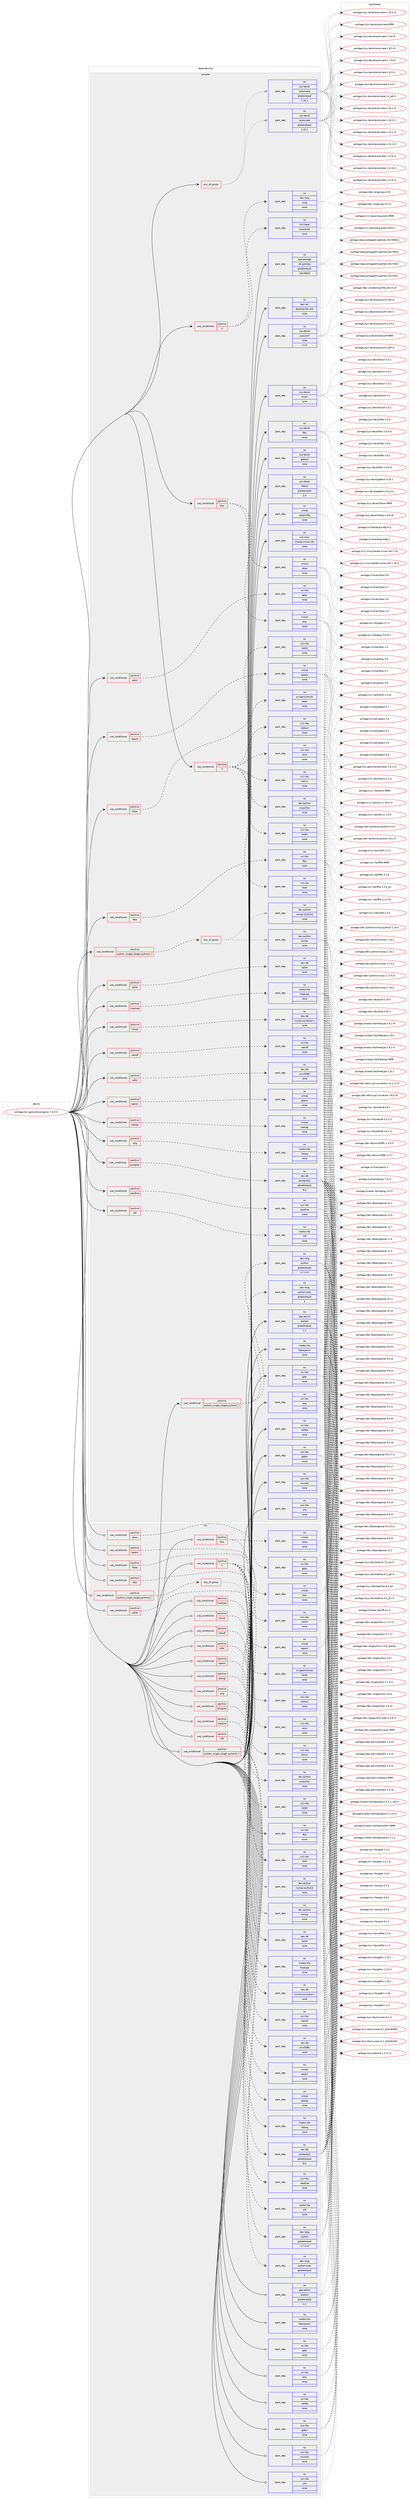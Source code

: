 digraph prolog {

# *************
# Graph options
# *************

newrank=true;
concentrate=true;
compound=true;
graph [rankdir=LR,fontname=Helvetica,fontsize=10,ranksep=1.5];#, ranksep=2.5, nodesep=0.2];
edge  [arrowhead=vee];
node  [fontname=Helvetica,fontsize=10];

# **********
# The ebuild
# **********

subgraph cluster_leftcol {
color=gray;
rank=same;
label=<<i>ebuild</i>>;
id [label="portage://sci-geosciences/grass-7.4.4-r3", color=red, width=4, href="../sci-geosciences/grass-7.4.4-r3.svg"];
}

# ****************
# The dependencies
# ****************

subgraph cluster_midcol {
color=gray;
label=<<i>dependencies</i>>;
subgraph cluster_compile {
fillcolor="#eeeeee";
style=filled;
label=<<i>compile</i>>;
subgraph any1487 {
dependency92716 [label=<<TABLE BORDER="0" CELLBORDER="1" CELLSPACING="0" CELLPADDING="4"><TR><TD CELLPADDING="10">any_of_group</TD></TR></TABLE>>, shape=none, color=red];subgraph pack72325 {
dependency92717 [label=<<TABLE BORDER="0" CELLBORDER="1" CELLSPACING="0" CELLPADDING="4" WIDTH="220"><TR><TD ROWSPAN="6" CELLPADDING="30">pack_dep</TD></TR><TR><TD WIDTH="110">no</TD></TR><TR><TD>sys-devel</TD></TR><TR><TD>automake</TD></TR><TR><TD>greaterequal</TD></TR><TR><TD>1.16.1</TD></TR></TABLE>>, shape=none, color=blue];
}
dependency92716:e -> dependency92717:w [weight=20,style="dotted",arrowhead="oinv"];
subgraph pack72326 {
dependency92718 [label=<<TABLE BORDER="0" CELLBORDER="1" CELLSPACING="0" CELLPADDING="4" WIDTH="220"><TR><TD ROWSPAN="6" CELLPADDING="30">pack_dep</TD></TR><TR><TD WIDTH="110">no</TD></TR><TR><TD>sys-devel</TD></TR><TR><TD>automake</TD></TR><TR><TD>greaterequal</TD></TR><TR><TD>1.15.1</TD></TR></TABLE>>, shape=none, color=blue];
}
dependency92716:e -> dependency92718:w [weight=20,style="dotted",arrowhead="oinv"];
}
id:e -> dependency92716:w [weight=20,style="solid",arrowhead="vee"];
subgraph cond18820 {
dependency92719 [label=<<TABLE BORDER="0" CELLBORDER="1" CELLSPACING="0" CELLPADDING="4"><TR><TD ROWSPAN="3" CELLPADDING="10">use_conditional</TD></TR><TR><TD>positive</TD></TR><TR><TD>X</TD></TR></TABLE>>, shape=none, color=red];
subgraph pack72327 {
dependency92720 [label=<<TABLE BORDER="0" CELLBORDER="1" CELLSPACING="0" CELLPADDING="4" WIDTH="220"><TR><TD ROWSPAN="6" CELLPADDING="30">pack_dep</TD></TR><TR><TD WIDTH="110">no</TD></TR><TR><TD>dev-lang</TD></TR><TR><TD>swig</TD></TR><TR><TD>none</TD></TR><TR><TD></TD></TR></TABLE>>, shape=none, color=blue];
}
dependency92719:e -> dependency92720:w [weight=20,style="dashed",arrowhead="vee"];
subgraph pack72328 {
dependency92721 [label=<<TABLE BORDER="0" CELLBORDER="1" CELLSPACING="0" CELLPADDING="4" WIDTH="220"><TR><TD ROWSPAN="6" CELLPADDING="30">pack_dep</TD></TR><TR><TD WIDTH="110">no</TD></TR><TR><TD>x11-base</TD></TR><TR><TD>xorg-proto</TD></TR><TR><TD>none</TD></TR><TR><TD></TD></TR></TABLE>>, shape=none, color=blue];
}
dependency92719:e -> dependency92721:w [weight=20,style="dashed",arrowhead="vee"];
}
id:e -> dependency92719:w [weight=20,style="solid",arrowhead="vee"];
subgraph cond18821 {
dependency92722 [label=<<TABLE BORDER="0" CELLBORDER="1" CELLSPACING="0" CELLPADDING="4"><TR><TD ROWSPAN="3" CELLPADDING="10">use_conditional</TD></TR><TR><TD>positive</TD></TR><TR><TD>X</TD></TR></TABLE>>, shape=none, color=red];
subgraph pack72329 {
dependency92723 [label=<<TABLE BORDER="0" CELLBORDER="1" CELLSPACING="0" CELLPADDING="4" WIDTH="220"><TR><TD ROWSPAN="6" CELLPADDING="30">pack_dep</TD></TR><TR><TD WIDTH="110">no</TD></TR><TR><TD>dev-python</TD></TR><TR><TD>wxpython</TD></TR><TR><TD>none</TD></TR><TR><TD></TD></TR></TABLE>>, shape=none, color=blue];
}
dependency92722:e -> dependency92723:w [weight=20,style="dashed",arrowhead="vee"];
subgraph pack72330 {
dependency92724 [label=<<TABLE BORDER="0" CELLBORDER="1" CELLSPACING="0" CELLPADDING="4" WIDTH="220"><TR><TD ROWSPAN="6" CELLPADDING="30">pack_dep</TD></TR><TR><TD WIDTH="110">no</TD></TR><TR><TD>x11-libs</TD></TR><TR><TD>cairo</TD></TR><TR><TD>none</TD></TR><TR><TD></TD></TR></TABLE>>, shape=none, color=blue];
}
dependency92722:e -> dependency92724:w [weight=20,style="dashed",arrowhead="vee"];
subgraph pack72331 {
dependency92725 [label=<<TABLE BORDER="0" CELLBORDER="1" CELLSPACING="0" CELLPADDING="4" WIDTH="220"><TR><TD ROWSPAN="6" CELLPADDING="30">pack_dep</TD></TR><TR><TD WIDTH="110">no</TD></TR><TR><TD>x11-libs</TD></TR><TR><TD>libICE</TD></TR><TR><TD>none</TD></TR><TR><TD></TD></TR></TABLE>>, shape=none, color=blue];
}
dependency92722:e -> dependency92725:w [weight=20,style="dashed",arrowhead="vee"];
subgraph pack72332 {
dependency92726 [label=<<TABLE BORDER="0" CELLBORDER="1" CELLSPACING="0" CELLPADDING="4" WIDTH="220"><TR><TD ROWSPAN="6" CELLPADDING="30">pack_dep</TD></TR><TR><TD WIDTH="110">no</TD></TR><TR><TD>x11-libs</TD></TR><TR><TD>libSM</TD></TR><TR><TD>none</TD></TR><TR><TD></TD></TR></TABLE>>, shape=none, color=blue];
}
dependency92722:e -> dependency92726:w [weight=20,style="dashed",arrowhead="vee"];
subgraph pack72333 {
dependency92727 [label=<<TABLE BORDER="0" CELLBORDER="1" CELLSPACING="0" CELLPADDING="4" WIDTH="220"><TR><TD ROWSPAN="6" CELLPADDING="30">pack_dep</TD></TR><TR><TD WIDTH="110">no</TD></TR><TR><TD>x11-libs</TD></TR><TR><TD>libX11</TD></TR><TR><TD>none</TD></TR><TR><TD></TD></TR></TABLE>>, shape=none, color=blue];
}
dependency92722:e -> dependency92727:w [weight=20,style="dashed",arrowhead="vee"];
subgraph pack72334 {
dependency92728 [label=<<TABLE BORDER="0" CELLBORDER="1" CELLSPACING="0" CELLPADDING="4" WIDTH="220"><TR><TD ROWSPAN="6" CELLPADDING="30">pack_dep</TD></TR><TR><TD WIDTH="110">no</TD></TR><TR><TD>x11-libs</TD></TR><TR><TD>libXext</TD></TR><TR><TD>none</TD></TR><TR><TD></TD></TR></TABLE>>, shape=none, color=blue];
}
dependency92722:e -> dependency92728:w [weight=20,style="dashed",arrowhead="vee"];
subgraph pack72335 {
dependency92729 [label=<<TABLE BORDER="0" CELLBORDER="1" CELLSPACING="0" CELLPADDING="4" WIDTH="220"><TR><TD ROWSPAN="6" CELLPADDING="30">pack_dep</TD></TR><TR><TD WIDTH="110">no</TD></TR><TR><TD>x11-libs</TD></TR><TR><TD>libXt</TD></TR><TR><TD>none</TD></TR><TR><TD></TD></TR></TABLE>>, shape=none, color=blue];
}
dependency92722:e -> dependency92729:w [weight=20,style="dashed",arrowhead="vee"];
}
id:e -> dependency92722:w [weight=20,style="solid",arrowhead="vee"];
subgraph cond18822 {
dependency92730 [label=<<TABLE BORDER="0" CELLBORDER="1" CELLSPACING="0" CELLPADDING="4"><TR><TD ROWSPAN="3" CELLPADDING="10">use_conditional</TD></TR><TR><TD>positive</TD></TR><TR><TD>blas</TD></TR></TABLE>>, shape=none, color=red];
subgraph pack72336 {
dependency92731 [label=<<TABLE BORDER="0" CELLBORDER="1" CELLSPACING="0" CELLPADDING="4" WIDTH="220"><TR><TD ROWSPAN="6" CELLPADDING="30">pack_dep</TD></TR><TR><TD WIDTH="110">no</TD></TR><TR><TD>virtual</TD></TR><TR><TD>cblas</TD></TR><TR><TD>none</TD></TR><TR><TD></TD></TR></TABLE>>, shape=none, color=blue];
}
dependency92730:e -> dependency92731:w [weight=20,style="dashed",arrowhead="vee"];
subgraph pack72337 {
dependency92732 [label=<<TABLE BORDER="0" CELLBORDER="1" CELLSPACING="0" CELLPADDING="4" WIDTH="220"><TR><TD ROWSPAN="6" CELLPADDING="30">pack_dep</TD></TR><TR><TD WIDTH="110">no</TD></TR><TR><TD>virtual</TD></TR><TR><TD>blas</TD></TR><TR><TD>none</TD></TR><TR><TD></TD></TR></TABLE>>, shape=none, color=blue];
}
dependency92730:e -> dependency92732:w [weight=20,style="dashed",arrowhead="vee"];
}
id:e -> dependency92730:w [weight=20,style="solid",arrowhead="vee"];
subgraph cond18823 {
dependency92733 [label=<<TABLE BORDER="0" CELLBORDER="1" CELLSPACING="0" CELLPADDING="4"><TR><TD ROWSPAN="3" CELLPADDING="10">use_conditional</TD></TR><TR><TD>positive</TD></TR><TR><TD>fftw</TD></TR></TABLE>>, shape=none, color=red];
subgraph pack72338 {
dependency92734 [label=<<TABLE BORDER="0" CELLBORDER="1" CELLSPACING="0" CELLPADDING="4" WIDTH="220"><TR><TD ROWSPAN="6" CELLPADDING="30">pack_dep</TD></TR><TR><TD WIDTH="110">no</TD></TR><TR><TD>sci-libs</TD></TR><TR><TD>fftw</TD></TR><TR><TD>none</TD></TR><TR><TD></TD></TR></TABLE>>, shape=none, color=blue];
}
dependency92733:e -> dependency92734:w [weight=20,style="dashed",arrowhead="vee"];
}
id:e -> dependency92733:w [weight=20,style="solid",arrowhead="vee"];
subgraph cond18824 {
dependency92735 [label=<<TABLE BORDER="0" CELLBORDER="1" CELLSPACING="0" CELLPADDING="4"><TR><TD ROWSPAN="3" CELLPADDING="10">use_conditional</TD></TR><TR><TD>positive</TD></TR><TR><TD>geos</TD></TR></TABLE>>, shape=none, color=red];
subgraph pack72339 {
dependency92736 [label=<<TABLE BORDER="0" CELLBORDER="1" CELLSPACING="0" CELLPADDING="4" WIDTH="220"><TR><TD ROWSPAN="6" CELLPADDING="30">pack_dep</TD></TR><TR><TD WIDTH="110">no</TD></TR><TR><TD>sci-libs</TD></TR><TR><TD>geos</TD></TR><TR><TD>none</TD></TR><TR><TD></TD></TR></TABLE>>, shape=none, color=blue];
}
dependency92735:e -> dependency92736:w [weight=20,style="dashed",arrowhead="vee"];
}
id:e -> dependency92735:w [weight=20,style="solid",arrowhead="vee"];
subgraph cond18825 {
dependency92737 [label=<<TABLE BORDER="0" CELLBORDER="1" CELLSPACING="0" CELLPADDING="4"><TR><TD ROWSPAN="3" CELLPADDING="10">use_conditional</TD></TR><TR><TD>positive</TD></TR><TR><TD>lapack</TD></TR></TABLE>>, shape=none, color=red];
subgraph pack72340 {
dependency92738 [label=<<TABLE BORDER="0" CELLBORDER="1" CELLSPACING="0" CELLPADDING="4" WIDTH="220"><TR><TD ROWSPAN="6" CELLPADDING="30">pack_dep</TD></TR><TR><TD WIDTH="110">no</TD></TR><TR><TD>virtual</TD></TR><TR><TD>lapack</TD></TR><TR><TD>none</TD></TR><TR><TD></TD></TR></TABLE>>, shape=none, color=blue];
}
dependency92737:e -> dependency92738:w [weight=20,style="dashed",arrowhead="vee"];
}
id:e -> dependency92737:w [weight=20,style="solid",arrowhead="vee"];
subgraph cond18826 {
dependency92739 [label=<<TABLE BORDER="0" CELLBORDER="1" CELLSPACING="0" CELLPADDING="4"><TR><TD ROWSPAN="3" CELLPADDING="10">use_conditional</TD></TR><TR><TD>positive</TD></TR><TR><TD>liblas</TD></TR></TABLE>>, shape=none, color=red];
subgraph pack72341 {
dependency92740 [label=<<TABLE BORDER="0" CELLBORDER="1" CELLSPACING="0" CELLPADDING="4" WIDTH="220"><TR><TD ROWSPAN="6" CELLPADDING="30">pack_dep</TD></TR><TR><TD WIDTH="110">no</TD></TR><TR><TD>sci-geosciences</TD></TR><TR><TD>liblas</TD></TR><TR><TD>none</TD></TR><TR><TD></TD></TR></TABLE>>, shape=none, color=blue];
}
dependency92739:e -> dependency92740:w [weight=20,style="dashed",arrowhead="vee"];
}
id:e -> dependency92739:w [weight=20,style="solid",arrowhead="vee"];
subgraph cond18827 {
dependency92741 [label=<<TABLE BORDER="0" CELLBORDER="1" CELLSPACING="0" CELLPADDING="4"><TR><TD ROWSPAN="3" CELLPADDING="10">use_conditional</TD></TR><TR><TD>positive</TD></TR><TR><TD>mysql</TD></TR></TABLE>>, shape=none, color=red];
subgraph pack72342 {
dependency92742 [label=<<TABLE BORDER="0" CELLBORDER="1" CELLSPACING="0" CELLPADDING="4" WIDTH="220"><TR><TD ROWSPAN="6" CELLPADDING="30">pack_dep</TD></TR><TR><TD WIDTH="110">no</TD></TR><TR><TD>dev-db</TD></TR><TR><TD>mysql-connector-c</TD></TR><TR><TD>none</TD></TR><TR><TD></TD></TR></TABLE>>, shape=none, color=blue];
}
dependency92741:e -> dependency92742:w [weight=20,style="dashed",arrowhead="vee"];
}
id:e -> dependency92741:w [weight=20,style="solid",arrowhead="vee"];
subgraph cond18828 {
dependency92743 [label=<<TABLE BORDER="0" CELLBORDER="1" CELLSPACING="0" CELLPADDING="4"><TR><TD ROWSPAN="3" CELLPADDING="10">use_conditional</TD></TR><TR><TD>positive</TD></TR><TR><TD>netcdf</TD></TR></TABLE>>, shape=none, color=red];
subgraph pack72343 {
dependency92744 [label=<<TABLE BORDER="0" CELLBORDER="1" CELLSPACING="0" CELLPADDING="4" WIDTH="220"><TR><TD ROWSPAN="6" CELLPADDING="30">pack_dep</TD></TR><TR><TD WIDTH="110">no</TD></TR><TR><TD>sci-libs</TD></TR><TR><TD>netcdf</TD></TR><TR><TD>none</TD></TR><TR><TD></TD></TR></TABLE>>, shape=none, color=blue];
}
dependency92743:e -> dependency92744:w [weight=20,style="dashed",arrowhead="vee"];
}
id:e -> dependency92743:w [weight=20,style="solid",arrowhead="vee"];
subgraph cond18829 {
dependency92745 [label=<<TABLE BORDER="0" CELLBORDER="1" CELLSPACING="0" CELLPADDING="4"><TR><TD ROWSPAN="3" CELLPADDING="10">use_conditional</TD></TR><TR><TD>positive</TD></TR><TR><TD>odbc</TD></TR></TABLE>>, shape=none, color=red];
subgraph pack72344 {
dependency92746 [label=<<TABLE BORDER="0" CELLBORDER="1" CELLSPACING="0" CELLPADDING="4" WIDTH="220"><TR><TD ROWSPAN="6" CELLPADDING="30">pack_dep</TD></TR><TR><TD WIDTH="110">no</TD></TR><TR><TD>dev-db</TD></TR><TR><TD>unixODBC</TD></TR><TR><TD>none</TD></TR><TR><TD></TD></TR></TABLE>>, shape=none, color=blue];
}
dependency92745:e -> dependency92746:w [weight=20,style="dashed",arrowhead="vee"];
}
id:e -> dependency92745:w [weight=20,style="solid",arrowhead="vee"];
subgraph cond18830 {
dependency92747 [label=<<TABLE BORDER="0" CELLBORDER="1" CELLSPACING="0" CELLPADDING="4"><TR><TD ROWSPAN="3" CELLPADDING="10">use_conditional</TD></TR><TR><TD>positive</TD></TR><TR><TD>opencl</TD></TR></TABLE>>, shape=none, color=red];
subgraph pack72345 {
dependency92748 [label=<<TABLE BORDER="0" CELLBORDER="1" CELLSPACING="0" CELLPADDING="4" WIDTH="220"><TR><TD ROWSPAN="6" CELLPADDING="30">pack_dep</TD></TR><TR><TD WIDTH="110">no</TD></TR><TR><TD>virtual</TD></TR><TR><TD>opencl</TD></TR><TR><TD>none</TD></TR><TR><TD></TD></TR></TABLE>>, shape=none, color=blue];
}
dependency92747:e -> dependency92748:w [weight=20,style="dashed",arrowhead="vee"];
}
id:e -> dependency92747:w [weight=20,style="solid",arrowhead="vee"];
subgraph cond18831 {
dependency92749 [label=<<TABLE BORDER="0" CELLBORDER="1" CELLSPACING="0" CELLPADDING="4"><TR><TD ROWSPAN="3" CELLPADDING="10">use_conditional</TD></TR><TR><TD>positive</TD></TR><TR><TD>opengl</TD></TR></TABLE>>, shape=none, color=red];
subgraph pack72346 {
dependency92750 [label=<<TABLE BORDER="0" CELLBORDER="1" CELLSPACING="0" CELLPADDING="4" WIDTH="220"><TR><TD ROWSPAN="6" CELLPADDING="30">pack_dep</TD></TR><TR><TD WIDTH="110">no</TD></TR><TR><TD>virtual</TD></TR><TR><TD>opengl</TD></TR><TR><TD>none</TD></TR><TR><TD></TD></TR></TABLE>>, shape=none, color=blue];
}
dependency92749:e -> dependency92750:w [weight=20,style="dashed",arrowhead="vee"];
}
id:e -> dependency92749:w [weight=20,style="solid",arrowhead="vee"];
subgraph cond18832 {
dependency92751 [label=<<TABLE BORDER="0" CELLBORDER="1" CELLSPACING="0" CELLPADDING="4"><TR><TD ROWSPAN="3" CELLPADDING="10">use_conditional</TD></TR><TR><TD>positive</TD></TR><TR><TD>png</TD></TR></TABLE>>, shape=none, color=red];
subgraph pack72347 {
dependency92752 [label=<<TABLE BORDER="0" CELLBORDER="1" CELLSPACING="0" CELLPADDING="4" WIDTH="220"><TR><TD ROWSPAN="6" CELLPADDING="30">pack_dep</TD></TR><TR><TD WIDTH="110">no</TD></TR><TR><TD>media-libs</TD></TR><TR><TD>libpng</TD></TR><TR><TD>none</TD></TR><TR><TD></TD></TR></TABLE>>, shape=none, color=blue];
}
dependency92751:e -> dependency92752:w [weight=20,style="dashed",arrowhead="vee"];
}
id:e -> dependency92751:w [weight=20,style="solid",arrowhead="vee"];
subgraph cond18833 {
dependency92753 [label=<<TABLE BORDER="0" CELLBORDER="1" CELLSPACING="0" CELLPADDING="4"><TR><TD ROWSPAN="3" CELLPADDING="10">use_conditional</TD></TR><TR><TD>positive</TD></TR><TR><TD>postgres</TD></TR></TABLE>>, shape=none, color=red];
subgraph pack72348 {
dependency92754 [label=<<TABLE BORDER="0" CELLBORDER="1" CELLSPACING="0" CELLPADDING="4" WIDTH="220"><TR><TD ROWSPAN="6" CELLPADDING="30">pack_dep</TD></TR><TR><TD WIDTH="110">no</TD></TR><TR><TD>dev-db</TD></TR><TR><TD>postgresql</TD></TR><TR><TD>greaterequal</TD></TR><TR><TD>8.4</TD></TR></TABLE>>, shape=none, color=blue];
}
dependency92753:e -> dependency92754:w [weight=20,style="dashed",arrowhead="vee"];
}
id:e -> dependency92753:w [weight=20,style="solid",arrowhead="vee"];
subgraph cond18834 {
dependency92755 [label=<<TABLE BORDER="0" CELLBORDER="1" CELLSPACING="0" CELLPADDING="4"><TR><TD ROWSPAN="3" CELLPADDING="10">use_conditional</TD></TR><TR><TD>positive</TD></TR><TR><TD>python_single_target_python2_7</TD></TR></TABLE>>, shape=none, color=red];
subgraph any1488 {
dependency92756 [label=<<TABLE BORDER="0" CELLBORDER="1" CELLSPACING="0" CELLPADDING="4"><TR><TD CELLPADDING="10">any_of_group</TD></TR></TABLE>>, shape=none, color=red];subgraph pack72349 {
dependency92757 [label=<<TABLE BORDER="0" CELLBORDER="1" CELLSPACING="0" CELLPADDING="4" WIDTH="220"><TR><TD ROWSPAN="6" CELLPADDING="30">pack_dep</TD></TR><TR><TD WIDTH="110">no</TD></TR><TR><TD>dev-python</TD></TR><TR><TD>numpy-python2</TD></TR><TR><TD>none</TD></TR><TR><TD></TD></TR></TABLE>>, shape=none, color=blue];
}
dependency92756:e -> dependency92757:w [weight=20,style="dotted",arrowhead="oinv"];
subgraph pack72350 {
dependency92758 [label=<<TABLE BORDER="0" CELLBORDER="1" CELLSPACING="0" CELLPADDING="4" WIDTH="220"><TR><TD ROWSPAN="6" CELLPADDING="30">pack_dep</TD></TR><TR><TD WIDTH="110">no</TD></TR><TR><TD>dev-python</TD></TR><TR><TD>numpy</TD></TR><TR><TD>none</TD></TR><TR><TD></TD></TR></TABLE>>, shape=none, color=blue];
}
dependency92756:e -> dependency92758:w [weight=20,style="dotted",arrowhead="oinv"];
}
dependency92755:e -> dependency92756:w [weight=20,style="dashed",arrowhead="vee"];
}
id:e -> dependency92755:w [weight=20,style="solid",arrowhead="vee"];
subgraph cond18835 {
dependency92759 [label=<<TABLE BORDER="0" CELLBORDER="1" CELLSPACING="0" CELLPADDING="4"><TR><TD ROWSPAN="3" CELLPADDING="10">use_conditional</TD></TR><TR><TD>positive</TD></TR><TR><TD>python_single_target_python2_7</TD></TR></TABLE>>, shape=none, color=red];
subgraph pack72351 {
dependency92760 [label=<<TABLE BORDER="0" CELLBORDER="1" CELLSPACING="0" CELLPADDING="4" WIDTH="220"><TR><TD ROWSPAN="6" CELLPADDING="30">pack_dep</TD></TR><TR><TD WIDTH="110">no</TD></TR><TR><TD>dev-lang</TD></TR><TR><TD>python</TD></TR><TR><TD>greaterequal</TD></TR><TR><TD>2.7.5-r2</TD></TR></TABLE>>, shape=none, color=blue];
}
dependency92759:e -> dependency92760:w [weight=20,style="dashed",arrowhead="vee"];
subgraph pack72352 {
dependency92761 [label=<<TABLE BORDER="0" CELLBORDER="1" CELLSPACING="0" CELLPADDING="4" WIDTH="220"><TR><TD ROWSPAN="6" CELLPADDING="30">pack_dep</TD></TR><TR><TD WIDTH="110">no</TD></TR><TR><TD>dev-lang</TD></TR><TR><TD>python-exec</TD></TR><TR><TD>greaterequal</TD></TR><TR><TD>2</TD></TR></TABLE>>, shape=none, color=blue];
}
dependency92759:e -> dependency92761:w [weight=20,style="dashed",arrowhead="vee"];
}
id:e -> dependency92759:w [weight=20,style="solid",arrowhead="vee"];
subgraph cond18836 {
dependency92762 [label=<<TABLE BORDER="0" CELLBORDER="1" CELLSPACING="0" CELLPADDING="4"><TR><TD ROWSPAN="3" CELLPADDING="10">use_conditional</TD></TR><TR><TD>positive</TD></TR><TR><TD>readline</TD></TR></TABLE>>, shape=none, color=red];
subgraph pack72353 {
dependency92763 [label=<<TABLE BORDER="0" CELLBORDER="1" CELLSPACING="0" CELLPADDING="4" WIDTH="220"><TR><TD ROWSPAN="6" CELLPADDING="30">pack_dep</TD></TR><TR><TD WIDTH="110">no</TD></TR><TR><TD>sys-libs</TD></TR><TR><TD>readline</TD></TR><TR><TD>none</TD></TR><TR><TD></TD></TR></TABLE>>, shape=none, color=blue];
}
dependency92762:e -> dependency92763:w [weight=20,style="dashed",arrowhead="vee"];
}
id:e -> dependency92762:w [weight=20,style="solid",arrowhead="vee"];
subgraph cond18837 {
dependency92764 [label=<<TABLE BORDER="0" CELLBORDER="1" CELLSPACING="0" CELLPADDING="4"><TR><TD ROWSPAN="3" CELLPADDING="10">use_conditional</TD></TR><TR><TD>positive</TD></TR><TR><TD>sqlite</TD></TR></TABLE>>, shape=none, color=red];
subgraph pack72354 {
dependency92765 [label=<<TABLE BORDER="0" CELLBORDER="1" CELLSPACING="0" CELLPADDING="4" WIDTH="220"><TR><TD ROWSPAN="6" CELLPADDING="30">pack_dep</TD></TR><TR><TD WIDTH="110">no</TD></TR><TR><TD>dev-db</TD></TR><TR><TD>sqlite</TD></TR><TR><TD>none</TD></TR><TR><TD></TD></TR></TABLE>>, shape=none, color=blue];
}
dependency92764:e -> dependency92765:w [weight=20,style="dashed",arrowhead="vee"];
}
id:e -> dependency92764:w [weight=20,style="solid",arrowhead="vee"];
subgraph cond18838 {
dependency92766 [label=<<TABLE BORDER="0" CELLBORDER="1" CELLSPACING="0" CELLPADDING="4"><TR><TD ROWSPAN="3" CELLPADDING="10">use_conditional</TD></TR><TR><TD>positive</TD></TR><TR><TD>tiff</TD></TR></TABLE>>, shape=none, color=red];
subgraph pack72355 {
dependency92767 [label=<<TABLE BORDER="0" CELLBORDER="1" CELLSPACING="0" CELLPADDING="4" WIDTH="220"><TR><TD ROWSPAN="6" CELLPADDING="30">pack_dep</TD></TR><TR><TD WIDTH="110">no</TD></TR><TR><TD>media-libs</TD></TR><TR><TD>tiff</TD></TR><TR><TD>none</TD></TR><TR><TD></TD></TR></TABLE>>, shape=none, color=blue];
}
dependency92766:e -> dependency92767:w [weight=20,style="dashed",arrowhead="vee"];
}
id:e -> dependency92766:w [weight=20,style="solid",arrowhead="vee"];
subgraph cond18839 {
dependency92768 [label=<<TABLE BORDER="0" CELLBORDER="1" CELLSPACING="0" CELLPADDING="4"><TR><TD ROWSPAN="3" CELLPADDING="10">use_conditional</TD></TR><TR><TD>positive</TD></TR><TR><TD>truetype</TD></TR></TABLE>>, shape=none, color=red];
subgraph pack72356 {
dependency92769 [label=<<TABLE BORDER="0" CELLBORDER="1" CELLSPACING="0" CELLPADDING="4" WIDTH="220"><TR><TD ROWSPAN="6" CELLPADDING="30">pack_dep</TD></TR><TR><TD WIDTH="110">no</TD></TR><TR><TD>media-libs</TD></TR><TR><TD>freetype</TD></TR><TR><TD>none</TD></TR><TR><TD></TD></TR></TABLE>>, shape=none, color=blue];
}
dependency92768:e -> dependency92769:w [weight=20,style="dashed",arrowhead="vee"];
}
id:e -> dependency92768:w [weight=20,style="solid",arrowhead="vee"];
subgraph pack72357 {
dependency92770 [label=<<TABLE BORDER="0" CELLBORDER="1" CELLSPACING="0" CELLPADDING="4" WIDTH="220"><TR><TD ROWSPAN="6" CELLPADDING="30">pack_dep</TD></TR><TR><TD WIDTH="110">no</TD></TR><TR><TD>app-admin</TD></TR><TR><TD>eselect</TD></TR><TR><TD>greaterequal</TD></TR><TR><TD>1.2</TD></TR></TABLE>>, shape=none, color=blue];
}
id:e -> dependency92770:w [weight=20,style="solid",arrowhead="vee"];
subgraph pack72358 {
dependency92771 [label=<<TABLE BORDER="0" CELLBORDER="1" CELLSPACING="0" CELLPADDING="4" WIDTH="220"><TR><TD ROWSPAN="6" CELLPADDING="30">pack_dep</TD></TR><TR><TD WIDTH="110">no</TD></TR><TR><TD>app-portage</TD></TR><TR><TD>elt-patches</TD></TR><TR><TD>greaterequal</TD></TR><TR><TD>20170815</TD></TR></TABLE>>, shape=none, color=blue];
}
id:e -> dependency92771:w [weight=20,style="solid",arrowhead="vee"];
subgraph pack72359 {
dependency92772 [label=<<TABLE BORDER="0" CELLBORDER="1" CELLSPACING="0" CELLPADDING="4" WIDTH="220"><TR><TD ROWSPAN="6" CELLPADDING="30">pack_dep</TD></TR><TR><TD WIDTH="110">no</TD></TR><TR><TD>dev-util</TD></TR><TR><TD>desktop-file-utils</TD></TR><TR><TD>none</TD></TR><TR><TD></TD></TR></TABLE>>, shape=none, color=blue];
}
id:e -> dependency92772:w [weight=20,style="solid",arrowhead="vee"];
subgraph pack72360 {
dependency92773 [label=<<TABLE BORDER="0" CELLBORDER="1" CELLSPACING="0" CELLPADDING="4" WIDTH="220"><TR><TD ROWSPAN="6" CELLPADDING="30">pack_dep</TD></TR><TR><TD WIDTH="110">no</TD></TR><TR><TD>media-libs</TD></TR><TR><TD>libprojectm</TD></TR><TR><TD>none</TD></TR><TR><TD></TD></TR></TABLE>>, shape=none, color=blue];
}
id:e -> dependency92773:w [weight=20,style="solid",arrowhead="vee"];
subgraph pack72361 {
dependency92774 [label=<<TABLE BORDER="0" CELLBORDER="1" CELLSPACING="0" CELLPADDING="4" WIDTH="220"><TR><TD ROWSPAN="6" CELLPADDING="30">pack_dep</TD></TR><TR><TD WIDTH="110">no</TD></TR><TR><TD>sci-libs</TD></TR><TR><TD>gdal</TD></TR><TR><TD>none</TD></TR><TR><TD></TD></TR></TABLE>>, shape=none, color=blue];
}
id:e -> dependency92774:w [weight=20,style="solid",arrowhead="vee"];
subgraph pack72362 {
dependency92775 [label=<<TABLE BORDER="0" CELLBORDER="1" CELLSPACING="0" CELLPADDING="4" WIDTH="220"><TR><TD ROWSPAN="6" CELLPADDING="30">pack_dep</TD></TR><TR><TD WIDTH="110">no</TD></TR><TR><TD>sci-libs</TD></TR><TR><TD>proj</TD></TR><TR><TD>none</TD></TR><TR><TD></TD></TR></TABLE>>, shape=none, color=blue];
}
id:e -> dependency92775:w [weight=20,style="solid",arrowhead="vee"];
subgraph pack72363 {
dependency92776 [label=<<TABLE BORDER="0" CELLBORDER="1" CELLSPACING="0" CELLPADDING="4" WIDTH="220"><TR><TD ROWSPAN="6" CELLPADDING="30">pack_dep</TD></TR><TR><TD WIDTH="110">no</TD></TR><TR><TD>sci-libs</TD></TR><TR><TD>xdrfile</TD></TR><TR><TD>none</TD></TR><TR><TD></TD></TR></TABLE>>, shape=none, color=blue];
}
id:e -> dependency92776:w [weight=20,style="solid",arrowhead="vee"];
subgraph pack72364 {
dependency92777 [label=<<TABLE BORDER="0" CELLBORDER="1" CELLSPACING="0" CELLPADDING="4" WIDTH="220"><TR><TD ROWSPAN="6" CELLPADDING="30">pack_dep</TD></TR><TR><TD WIDTH="110">no</TD></TR><TR><TD>sys-devel</TD></TR><TR><TD>autoconf</TD></TR><TR><TD>tilde</TD></TR><TR><TD>2.13</TD></TR></TABLE>>, shape=none, color=blue];
}
id:e -> dependency92777:w [weight=20,style="solid",arrowhead="vee"];
subgraph pack72365 {
dependency92778 [label=<<TABLE BORDER="0" CELLBORDER="1" CELLSPACING="0" CELLPADDING="4" WIDTH="220"><TR><TD ROWSPAN="6" CELLPADDING="30">pack_dep</TD></TR><TR><TD WIDTH="110">no</TD></TR><TR><TD>sys-devel</TD></TR><TR><TD>bison</TD></TR><TR><TD>none</TD></TR><TR><TD></TD></TR></TABLE>>, shape=none, color=blue];
}
id:e -> dependency92778:w [weight=20,style="solid",arrowhead="vee"];
subgraph pack72366 {
dependency92779 [label=<<TABLE BORDER="0" CELLBORDER="1" CELLSPACING="0" CELLPADDING="4" WIDTH="220"><TR><TD ROWSPAN="6" CELLPADDING="30">pack_dep</TD></TR><TR><TD WIDTH="110">no</TD></TR><TR><TD>sys-devel</TD></TR><TR><TD>flex</TD></TR><TR><TD>none</TD></TR><TR><TD></TD></TR></TABLE>>, shape=none, color=blue];
}
id:e -> dependency92779:w [weight=20,style="solid",arrowhead="vee"];
subgraph pack72367 {
dependency92780 [label=<<TABLE BORDER="0" CELLBORDER="1" CELLSPACING="0" CELLPADDING="4" WIDTH="220"><TR><TD ROWSPAN="6" CELLPADDING="30">pack_dep</TD></TR><TR><TD WIDTH="110">no</TD></TR><TR><TD>sys-devel</TD></TR><TR><TD>gettext</TD></TR><TR><TD>none</TD></TR><TR><TD></TD></TR></TABLE>>, shape=none, color=blue];
}
id:e -> dependency92780:w [weight=20,style="solid",arrowhead="vee"];
subgraph pack72368 {
dependency92781 [label=<<TABLE BORDER="0" CELLBORDER="1" CELLSPACING="0" CELLPADDING="4" WIDTH="220"><TR><TD ROWSPAN="6" CELLPADDING="30">pack_dep</TD></TR><TR><TD WIDTH="110">no</TD></TR><TR><TD>sys-devel</TD></TR><TR><TD>libtool</TD></TR><TR><TD>greaterequal</TD></TR><TR><TD>2.4</TD></TR></TABLE>>, shape=none, color=blue];
}
id:e -> dependency92781:w [weight=20,style="solid",arrowhead="vee"];
subgraph pack72369 {
dependency92782 [label=<<TABLE BORDER="0" CELLBORDER="1" CELLSPACING="0" CELLPADDING="4" WIDTH="220"><TR><TD ROWSPAN="6" CELLPADDING="30">pack_dep</TD></TR><TR><TD WIDTH="110">no</TD></TR><TR><TD>sys-libs</TD></TR><TR><TD>gdbm</TD></TR><TR><TD>none</TD></TR><TR><TD></TD></TR></TABLE>>, shape=none, color=blue];
}
id:e -> dependency92782:w [weight=20,style="solid",arrowhead="vee"];
subgraph pack72370 {
dependency92783 [label=<<TABLE BORDER="0" CELLBORDER="1" CELLSPACING="0" CELLPADDING="4" WIDTH="220"><TR><TD ROWSPAN="6" CELLPADDING="30">pack_dep</TD></TR><TR><TD WIDTH="110">no</TD></TR><TR><TD>sys-libs</TD></TR><TR><TD>ncurses</TD></TR><TR><TD>none</TD></TR><TR><TD></TD></TR></TABLE>>, shape=none, color=blue];
}
id:e -> dependency92783:w [weight=20,style="solid",arrowhead="vee"];
subgraph pack72371 {
dependency92784 [label=<<TABLE BORDER="0" CELLBORDER="1" CELLSPACING="0" CELLPADDING="4" WIDTH="220"><TR><TD ROWSPAN="6" CELLPADDING="30">pack_dep</TD></TR><TR><TD WIDTH="110">no</TD></TR><TR><TD>sys-libs</TD></TR><TR><TD>zlib</TD></TR><TR><TD>none</TD></TR><TR><TD></TD></TR></TABLE>>, shape=none, color=blue];
}
id:e -> dependency92784:w [weight=20,style="solid",arrowhead="vee"];
subgraph pack72372 {
dependency92785 [label=<<TABLE BORDER="0" CELLBORDER="1" CELLSPACING="0" CELLPADDING="4" WIDTH="220"><TR><TD ROWSPAN="6" CELLPADDING="30">pack_dep</TD></TR><TR><TD WIDTH="110">no</TD></TR><TR><TD>virtual</TD></TR><TR><TD>pkgconfig</TD></TR><TR><TD>none</TD></TR><TR><TD></TD></TR></TABLE>>, shape=none, color=blue];
}
id:e -> dependency92785:w [weight=20,style="solid",arrowhead="vee"];
subgraph pack72373 {
dependency92786 [label=<<TABLE BORDER="0" CELLBORDER="1" CELLSPACING="0" CELLPADDING="4" WIDTH="220"><TR><TD ROWSPAN="6" CELLPADDING="30">pack_dep</TD></TR><TR><TD WIDTH="110">no</TD></TR><TR><TD>x11-misc</TD></TR><TR><TD>shared-mime-info</TD></TR><TR><TD>none</TD></TR><TR><TD></TD></TR></TABLE>>, shape=none, color=blue];
}
id:e -> dependency92786:w [weight=20,style="solid",arrowhead="vee"];
}
subgraph cluster_compileandrun {
fillcolor="#eeeeee";
style=filled;
label=<<i>compile and run</i>>;
}
subgraph cluster_run {
fillcolor="#eeeeee";
style=filled;
label=<<i>run</i>>;
subgraph cond18840 {
dependency92787 [label=<<TABLE BORDER="0" CELLBORDER="1" CELLSPACING="0" CELLPADDING="4"><TR><TD ROWSPAN="3" CELLPADDING="10">use_conditional</TD></TR><TR><TD>positive</TD></TR><TR><TD>X</TD></TR></TABLE>>, shape=none, color=red];
subgraph pack72374 {
dependency92788 [label=<<TABLE BORDER="0" CELLBORDER="1" CELLSPACING="0" CELLPADDING="4" WIDTH="220"><TR><TD ROWSPAN="6" CELLPADDING="30">pack_dep</TD></TR><TR><TD WIDTH="110">no</TD></TR><TR><TD>dev-python</TD></TR><TR><TD>wxpython</TD></TR><TR><TD>none</TD></TR><TR><TD></TD></TR></TABLE>>, shape=none, color=blue];
}
dependency92787:e -> dependency92788:w [weight=20,style="dashed",arrowhead="vee"];
subgraph pack72375 {
dependency92789 [label=<<TABLE BORDER="0" CELLBORDER="1" CELLSPACING="0" CELLPADDING="4" WIDTH="220"><TR><TD ROWSPAN="6" CELLPADDING="30">pack_dep</TD></TR><TR><TD WIDTH="110">no</TD></TR><TR><TD>x11-libs</TD></TR><TR><TD>cairo</TD></TR><TR><TD>none</TD></TR><TR><TD></TD></TR></TABLE>>, shape=none, color=blue];
}
dependency92787:e -> dependency92789:w [weight=20,style="dashed",arrowhead="vee"];
subgraph pack72376 {
dependency92790 [label=<<TABLE BORDER="0" CELLBORDER="1" CELLSPACING="0" CELLPADDING="4" WIDTH="220"><TR><TD ROWSPAN="6" CELLPADDING="30">pack_dep</TD></TR><TR><TD WIDTH="110">no</TD></TR><TR><TD>x11-libs</TD></TR><TR><TD>libICE</TD></TR><TR><TD>none</TD></TR><TR><TD></TD></TR></TABLE>>, shape=none, color=blue];
}
dependency92787:e -> dependency92790:w [weight=20,style="dashed",arrowhead="vee"];
subgraph pack72377 {
dependency92791 [label=<<TABLE BORDER="0" CELLBORDER="1" CELLSPACING="0" CELLPADDING="4" WIDTH="220"><TR><TD ROWSPAN="6" CELLPADDING="30">pack_dep</TD></TR><TR><TD WIDTH="110">no</TD></TR><TR><TD>x11-libs</TD></TR><TR><TD>libSM</TD></TR><TR><TD>none</TD></TR><TR><TD></TD></TR></TABLE>>, shape=none, color=blue];
}
dependency92787:e -> dependency92791:w [weight=20,style="dashed",arrowhead="vee"];
subgraph pack72378 {
dependency92792 [label=<<TABLE BORDER="0" CELLBORDER="1" CELLSPACING="0" CELLPADDING="4" WIDTH="220"><TR><TD ROWSPAN="6" CELLPADDING="30">pack_dep</TD></TR><TR><TD WIDTH="110">no</TD></TR><TR><TD>x11-libs</TD></TR><TR><TD>libX11</TD></TR><TR><TD>none</TD></TR><TR><TD></TD></TR></TABLE>>, shape=none, color=blue];
}
dependency92787:e -> dependency92792:w [weight=20,style="dashed",arrowhead="vee"];
subgraph pack72379 {
dependency92793 [label=<<TABLE BORDER="0" CELLBORDER="1" CELLSPACING="0" CELLPADDING="4" WIDTH="220"><TR><TD ROWSPAN="6" CELLPADDING="30">pack_dep</TD></TR><TR><TD WIDTH="110">no</TD></TR><TR><TD>x11-libs</TD></TR><TR><TD>libXext</TD></TR><TR><TD>none</TD></TR><TR><TD></TD></TR></TABLE>>, shape=none, color=blue];
}
dependency92787:e -> dependency92793:w [weight=20,style="dashed",arrowhead="vee"];
subgraph pack72380 {
dependency92794 [label=<<TABLE BORDER="0" CELLBORDER="1" CELLSPACING="0" CELLPADDING="4" WIDTH="220"><TR><TD ROWSPAN="6" CELLPADDING="30">pack_dep</TD></TR><TR><TD WIDTH="110">no</TD></TR><TR><TD>x11-libs</TD></TR><TR><TD>libXt</TD></TR><TR><TD>none</TD></TR><TR><TD></TD></TR></TABLE>>, shape=none, color=blue];
}
dependency92787:e -> dependency92794:w [weight=20,style="dashed",arrowhead="vee"];
}
id:e -> dependency92787:w [weight=20,style="solid",arrowhead="odot"];
subgraph cond18841 {
dependency92795 [label=<<TABLE BORDER="0" CELLBORDER="1" CELLSPACING="0" CELLPADDING="4"><TR><TD ROWSPAN="3" CELLPADDING="10">use_conditional</TD></TR><TR><TD>positive</TD></TR><TR><TD>blas</TD></TR></TABLE>>, shape=none, color=red];
subgraph pack72381 {
dependency92796 [label=<<TABLE BORDER="0" CELLBORDER="1" CELLSPACING="0" CELLPADDING="4" WIDTH="220"><TR><TD ROWSPAN="6" CELLPADDING="30">pack_dep</TD></TR><TR><TD WIDTH="110">no</TD></TR><TR><TD>virtual</TD></TR><TR><TD>cblas</TD></TR><TR><TD>none</TD></TR><TR><TD></TD></TR></TABLE>>, shape=none, color=blue];
}
dependency92795:e -> dependency92796:w [weight=20,style="dashed",arrowhead="vee"];
subgraph pack72382 {
dependency92797 [label=<<TABLE BORDER="0" CELLBORDER="1" CELLSPACING="0" CELLPADDING="4" WIDTH="220"><TR><TD ROWSPAN="6" CELLPADDING="30">pack_dep</TD></TR><TR><TD WIDTH="110">no</TD></TR><TR><TD>virtual</TD></TR><TR><TD>blas</TD></TR><TR><TD>none</TD></TR><TR><TD></TD></TR></TABLE>>, shape=none, color=blue];
}
dependency92795:e -> dependency92797:w [weight=20,style="dashed",arrowhead="vee"];
}
id:e -> dependency92795:w [weight=20,style="solid",arrowhead="odot"];
subgraph cond18842 {
dependency92798 [label=<<TABLE BORDER="0" CELLBORDER="1" CELLSPACING="0" CELLPADDING="4"><TR><TD ROWSPAN="3" CELLPADDING="10">use_conditional</TD></TR><TR><TD>positive</TD></TR><TR><TD>fftw</TD></TR></TABLE>>, shape=none, color=red];
subgraph pack72383 {
dependency92799 [label=<<TABLE BORDER="0" CELLBORDER="1" CELLSPACING="0" CELLPADDING="4" WIDTH="220"><TR><TD ROWSPAN="6" CELLPADDING="30">pack_dep</TD></TR><TR><TD WIDTH="110">no</TD></TR><TR><TD>sci-libs</TD></TR><TR><TD>fftw</TD></TR><TR><TD>none</TD></TR><TR><TD></TD></TR></TABLE>>, shape=none, color=blue];
}
dependency92798:e -> dependency92799:w [weight=20,style="dashed",arrowhead="vee"];
}
id:e -> dependency92798:w [weight=20,style="solid",arrowhead="odot"];
subgraph cond18843 {
dependency92800 [label=<<TABLE BORDER="0" CELLBORDER="1" CELLSPACING="0" CELLPADDING="4"><TR><TD ROWSPAN="3" CELLPADDING="10">use_conditional</TD></TR><TR><TD>positive</TD></TR><TR><TD>geos</TD></TR></TABLE>>, shape=none, color=red];
subgraph pack72384 {
dependency92801 [label=<<TABLE BORDER="0" CELLBORDER="1" CELLSPACING="0" CELLPADDING="4" WIDTH="220"><TR><TD ROWSPAN="6" CELLPADDING="30">pack_dep</TD></TR><TR><TD WIDTH="110">no</TD></TR><TR><TD>sci-libs</TD></TR><TR><TD>geos</TD></TR><TR><TD>none</TD></TR><TR><TD></TD></TR></TABLE>>, shape=none, color=blue];
}
dependency92800:e -> dependency92801:w [weight=20,style="dashed",arrowhead="vee"];
}
id:e -> dependency92800:w [weight=20,style="solid",arrowhead="odot"];
subgraph cond18844 {
dependency92802 [label=<<TABLE BORDER="0" CELLBORDER="1" CELLSPACING="0" CELLPADDING="4"><TR><TD ROWSPAN="3" CELLPADDING="10">use_conditional</TD></TR><TR><TD>positive</TD></TR><TR><TD>lapack</TD></TR></TABLE>>, shape=none, color=red];
subgraph pack72385 {
dependency92803 [label=<<TABLE BORDER="0" CELLBORDER="1" CELLSPACING="0" CELLPADDING="4" WIDTH="220"><TR><TD ROWSPAN="6" CELLPADDING="30">pack_dep</TD></TR><TR><TD WIDTH="110">no</TD></TR><TR><TD>virtual</TD></TR><TR><TD>lapack</TD></TR><TR><TD>none</TD></TR><TR><TD></TD></TR></TABLE>>, shape=none, color=blue];
}
dependency92802:e -> dependency92803:w [weight=20,style="dashed",arrowhead="vee"];
}
id:e -> dependency92802:w [weight=20,style="solid",arrowhead="odot"];
subgraph cond18845 {
dependency92804 [label=<<TABLE BORDER="0" CELLBORDER="1" CELLSPACING="0" CELLPADDING="4"><TR><TD ROWSPAN="3" CELLPADDING="10">use_conditional</TD></TR><TR><TD>positive</TD></TR><TR><TD>liblas</TD></TR></TABLE>>, shape=none, color=red];
subgraph pack72386 {
dependency92805 [label=<<TABLE BORDER="0" CELLBORDER="1" CELLSPACING="0" CELLPADDING="4" WIDTH="220"><TR><TD ROWSPAN="6" CELLPADDING="30">pack_dep</TD></TR><TR><TD WIDTH="110">no</TD></TR><TR><TD>sci-geosciences</TD></TR><TR><TD>liblas</TD></TR><TR><TD>none</TD></TR><TR><TD></TD></TR></TABLE>>, shape=none, color=blue];
}
dependency92804:e -> dependency92805:w [weight=20,style="dashed",arrowhead="vee"];
}
id:e -> dependency92804:w [weight=20,style="solid",arrowhead="odot"];
subgraph cond18846 {
dependency92806 [label=<<TABLE BORDER="0" CELLBORDER="1" CELLSPACING="0" CELLPADDING="4"><TR><TD ROWSPAN="3" CELLPADDING="10">use_conditional</TD></TR><TR><TD>positive</TD></TR><TR><TD>mysql</TD></TR></TABLE>>, shape=none, color=red];
subgraph pack72387 {
dependency92807 [label=<<TABLE BORDER="0" CELLBORDER="1" CELLSPACING="0" CELLPADDING="4" WIDTH="220"><TR><TD ROWSPAN="6" CELLPADDING="30">pack_dep</TD></TR><TR><TD WIDTH="110">no</TD></TR><TR><TD>dev-db</TD></TR><TR><TD>mysql-connector-c</TD></TR><TR><TD>none</TD></TR><TR><TD></TD></TR></TABLE>>, shape=none, color=blue];
}
dependency92806:e -> dependency92807:w [weight=20,style="dashed",arrowhead="vee"];
}
id:e -> dependency92806:w [weight=20,style="solid",arrowhead="odot"];
subgraph cond18847 {
dependency92808 [label=<<TABLE BORDER="0" CELLBORDER="1" CELLSPACING="0" CELLPADDING="4"><TR><TD ROWSPAN="3" CELLPADDING="10">use_conditional</TD></TR><TR><TD>positive</TD></TR><TR><TD>netcdf</TD></TR></TABLE>>, shape=none, color=red];
subgraph pack72388 {
dependency92809 [label=<<TABLE BORDER="0" CELLBORDER="1" CELLSPACING="0" CELLPADDING="4" WIDTH="220"><TR><TD ROWSPAN="6" CELLPADDING="30">pack_dep</TD></TR><TR><TD WIDTH="110">no</TD></TR><TR><TD>sci-libs</TD></TR><TR><TD>netcdf</TD></TR><TR><TD>none</TD></TR><TR><TD></TD></TR></TABLE>>, shape=none, color=blue];
}
dependency92808:e -> dependency92809:w [weight=20,style="dashed",arrowhead="vee"];
}
id:e -> dependency92808:w [weight=20,style="solid",arrowhead="odot"];
subgraph cond18848 {
dependency92810 [label=<<TABLE BORDER="0" CELLBORDER="1" CELLSPACING="0" CELLPADDING="4"><TR><TD ROWSPAN="3" CELLPADDING="10">use_conditional</TD></TR><TR><TD>positive</TD></TR><TR><TD>odbc</TD></TR></TABLE>>, shape=none, color=red];
subgraph pack72389 {
dependency92811 [label=<<TABLE BORDER="0" CELLBORDER="1" CELLSPACING="0" CELLPADDING="4" WIDTH="220"><TR><TD ROWSPAN="6" CELLPADDING="30">pack_dep</TD></TR><TR><TD WIDTH="110">no</TD></TR><TR><TD>dev-db</TD></TR><TR><TD>unixODBC</TD></TR><TR><TD>none</TD></TR><TR><TD></TD></TR></TABLE>>, shape=none, color=blue];
}
dependency92810:e -> dependency92811:w [weight=20,style="dashed",arrowhead="vee"];
}
id:e -> dependency92810:w [weight=20,style="solid",arrowhead="odot"];
subgraph cond18849 {
dependency92812 [label=<<TABLE BORDER="0" CELLBORDER="1" CELLSPACING="0" CELLPADDING="4"><TR><TD ROWSPAN="3" CELLPADDING="10">use_conditional</TD></TR><TR><TD>positive</TD></TR><TR><TD>opencl</TD></TR></TABLE>>, shape=none, color=red];
subgraph pack72390 {
dependency92813 [label=<<TABLE BORDER="0" CELLBORDER="1" CELLSPACING="0" CELLPADDING="4" WIDTH="220"><TR><TD ROWSPAN="6" CELLPADDING="30">pack_dep</TD></TR><TR><TD WIDTH="110">no</TD></TR><TR><TD>virtual</TD></TR><TR><TD>opencl</TD></TR><TR><TD>none</TD></TR><TR><TD></TD></TR></TABLE>>, shape=none, color=blue];
}
dependency92812:e -> dependency92813:w [weight=20,style="dashed",arrowhead="vee"];
}
id:e -> dependency92812:w [weight=20,style="solid",arrowhead="odot"];
subgraph cond18850 {
dependency92814 [label=<<TABLE BORDER="0" CELLBORDER="1" CELLSPACING="0" CELLPADDING="4"><TR><TD ROWSPAN="3" CELLPADDING="10">use_conditional</TD></TR><TR><TD>positive</TD></TR><TR><TD>opengl</TD></TR></TABLE>>, shape=none, color=red];
subgraph pack72391 {
dependency92815 [label=<<TABLE BORDER="0" CELLBORDER="1" CELLSPACING="0" CELLPADDING="4" WIDTH="220"><TR><TD ROWSPAN="6" CELLPADDING="30">pack_dep</TD></TR><TR><TD WIDTH="110">no</TD></TR><TR><TD>virtual</TD></TR><TR><TD>opengl</TD></TR><TR><TD>none</TD></TR><TR><TD></TD></TR></TABLE>>, shape=none, color=blue];
}
dependency92814:e -> dependency92815:w [weight=20,style="dashed",arrowhead="vee"];
}
id:e -> dependency92814:w [weight=20,style="solid",arrowhead="odot"];
subgraph cond18851 {
dependency92816 [label=<<TABLE BORDER="0" CELLBORDER="1" CELLSPACING="0" CELLPADDING="4"><TR><TD ROWSPAN="3" CELLPADDING="10">use_conditional</TD></TR><TR><TD>positive</TD></TR><TR><TD>png</TD></TR></TABLE>>, shape=none, color=red];
subgraph pack72392 {
dependency92817 [label=<<TABLE BORDER="0" CELLBORDER="1" CELLSPACING="0" CELLPADDING="4" WIDTH="220"><TR><TD ROWSPAN="6" CELLPADDING="30">pack_dep</TD></TR><TR><TD WIDTH="110">no</TD></TR><TR><TD>media-libs</TD></TR><TR><TD>libpng</TD></TR><TR><TD>none</TD></TR><TR><TD></TD></TR></TABLE>>, shape=none, color=blue];
}
dependency92816:e -> dependency92817:w [weight=20,style="dashed",arrowhead="vee"];
}
id:e -> dependency92816:w [weight=20,style="solid",arrowhead="odot"];
subgraph cond18852 {
dependency92818 [label=<<TABLE BORDER="0" CELLBORDER="1" CELLSPACING="0" CELLPADDING="4"><TR><TD ROWSPAN="3" CELLPADDING="10">use_conditional</TD></TR><TR><TD>positive</TD></TR><TR><TD>postgres</TD></TR></TABLE>>, shape=none, color=red];
subgraph pack72393 {
dependency92819 [label=<<TABLE BORDER="0" CELLBORDER="1" CELLSPACING="0" CELLPADDING="4" WIDTH="220"><TR><TD ROWSPAN="6" CELLPADDING="30">pack_dep</TD></TR><TR><TD WIDTH="110">no</TD></TR><TR><TD>dev-db</TD></TR><TR><TD>postgresql</TD></TR><TR><TD>greaterequal</TD></TR><TR><TD>8.4</TD></TR></TABLE>>, shape=none, color=blue];
}
dependency92818:e -> dependency92819:w [weight=20,style="dashed",arrowhead="vee"];
}
id:e -> dependency92818:w [weight=20,style="solid",arrowhead="odot"];
subgraph cond18853 {
dependency92820 [label=<<TABLE BORDER="0" CELLBORDER="1" CELLSPACING="0" CELLPADDING="4"><TR><TD ROWSPAN="3" CELLPADDING="10">use_conditional</TD></TR><TR><TD>positive</TD></TR><TR><TD>python_single_target_python2_7</TD></TR></TABLE>>, shape=none, color=red];
subgraph any1489 {
dependency92821 [label=<<TABLE BORDER="0" CELLBORDER="1" CELLSPACING="0" CELLPADDING="4"><TR><TD CELLPADDING="10">any_of_group</TD></TR></TABLE>>, shape=none, color=red];subgraph pack72394 {
dependency92822 [label=<<TABLE BORDER="0" CELLBORDER="1" CELLSPACING="0" CELLPADDING="4" WIDTH="220"><TR><TD ROWSPAN="6" CELLPADDING="30">pack_dep</TD></TR><TR><TD WIDTH="110">no</TD></TR><TR><TD>dev-python</TD></TR><TR><TD>numpy-python2</TD></TR><TR><TD>none</TD></TR><TR><TD></TD></TR></TABLE>>, shape=none, color=blue];
}
dependency92821:e -> dependency92822:w [weight=20,style="dotted",arrowhead="oinv"];
subgraph pack72395 {
dependency92823 [label=<<TABLE BORDER="0" CELLBORDER="1" CELLSPACING="0" CELLPADDING="4" WIDTH="220"><TR><TD ROWSPAN="6" CELLPADDING="30">pack_dep</TD></TR><TR><TD WIDTH="110">no</TD></TR><TR><TD>dev-python</TD></TR><TR><TD>numpy</TD></TR><TR><TD>none</TD></TR><TR><TD></TD></TR></TABLE>>, shape=none, color=blue];
}
dependency92821:e -> dependency92823:w [weight=20,style="dotted",arrowhead="oinv"];
}
dependency92820:e -> dependency92821:w [weight=20,style="dashed",arrowhead="vee"];
}
id:e -> dependency92820:w [weight=20,style="solid",arrowhead="odot"];
subgraph cond18854 {
dependency92824 [label=<<TABLE BORDER="0" CELLBORDER="1" CELLSPACING="0" CELLPADDING="4"><TR><TD ROWSPAN="3" CELLPADDING="10">use_conditional</TD></TR><TR><TD>positive</TD></TR><TR><TD>python_single_target_python2_7</TD></TR></TABLE>>, shape=none, color=red];
subgraph pack72396 {
dependency92825 [label=<<TABLE BORDER="0" CELLBORDER="1" CELLSPACING="0" CELLPADDING="4" WIDTH="220"><TR><TD ROWSPAN="6" CELLPADDING="30">pack_dep</TD></TR><TR><TD WIDTH="110">no</TD></TR><TR><TD>dev-lang</TD></TR><TR><TD>python</TD></TR><TR><TD>greaterequal</TD></TR><TR><TD>2.7.5-r2</TD></TR></TABLE>>, shape=none, color=blue];
}
dependency92824:e -> dependency92825:w [weight=20,style="dashed",arrowhead="vee"];
subgraph pack72397 {
dependency92826 [label=<<TABLE BORDER="0" CELLBORDER="1" CELLSPACING="0" CELLPADDING="4" WIDTH="220"><TR><TD ROWSPAN="6" CELLPADDING="30">pack_dep</TD></TR><TR><TD WIDTH="110">no</TD></TR><TR><TD>dev-lang</TD></TR><TR><TD>python-exec</TD></TR><TR><TD>greaterequal</TD></TR><TR><TD>2</TD></TR></TABLE>>, shape=none, color=blue];
}
dependency92824:e -> dependency92826:w [weight=20,style="dashed",arrowhead="vee"];
}
id:e -> dependency92824:w [weight=20,style="solid",arrowhead="odot"];
subgraph cond18855 {
dependency92827 [label=<<TABLE BORDER="0" CELLBORDER="1" CELLSPACING="0" CELLPADDING="4"><TR><TD ROWSPAN="3" CELLPADDING="10">use_conditional</TD></TR><TR><TD>positive</TD></TR><TR><TD>readline</TD></TR></TABLE>>, shape=none, color=red];
subgraph pack72398 {
dependency92828 [label=<<TABLE BORDER="0" CELLBORDER="1" CELLSPACING="0" CELLPADDING="4" WIDTH="220"><TR><TD ROWSPAN="6" CELLPADDING="30">pack_dep</TD></TR><TR><TD WIDTH="110">no</TD></TR><TR><TD>sys-libs</TD></TR><TR><TD>readline</TD></TR><TR><TD>none</TD></TR><TR><TD></TD></TR></TABLE>>, shape=none, color=blue];
}
dependency92827:e -> dependency92828:w [weight=20,style="dashed",arrowhead="vee"];
}
id:e -> dependency92827:w [weight=20,style="solid",arrowhead="odot"];
subgraph cond18856 {
dependency92829 [label=<<TABLE BORDER="0" CELLBORDER="1" CELLSPACING="0" CELLPADDING="4"><TR><TD ROWSPAN="3" CELLPADDING="10">use_conditional</TD></TR><TR><TD>positive</TD></TR><TR><TD>sqlite</TD></TR></TABLE>>, shape=none, color=red];
subgraph pack72399 {
dependency92830 [label=<<TABLE BORDER="0" CELLBORDER="1" CELLSPACING="0" CELLPADDING="4" WIDTH="220"><TR><TD ROWSPAN="6" CELLPADDING="30">pack_dep</TD></TR><TR><TD WIDTH="110">no</TD></TR><TR><TD>dev-db</TD></TR><TR><TD>sqlite</TD></TR><TR><TD>none</TD></TR><TR><TD></TD></TR></TABLE>>, shape=none, color=blue];
}
dependency92829:e -> dependency92830:w [weight=20,style="dashed",arrowhead="vee"];
}
id:e -> dependency92829:w [weight=20,style="solid",arrowhead="odot"];
subgraph cond18857 {
dependency92831 [label=<<TABLE BORDER="0" CELLBORDER="1" CELLSPACING="0" CELLPADDING="4"><TR><TD ROWSPAN="3" CELLPADDING="10">use_conditional</TD></TR><TR><TD>positive</TD></TR><TR><TD>tiff</TD></TR></TABLE>>, shape=none, color=red];
subgraph pack72400 {
dependency92832 [label=<<TABLE BORDER="0" CELLBORDER="1" CELLSPACING="0" CELLPADDING="4" WIDTH="220"><TR><TD ROWSPAN="6" CELLPADDING="30">pack_dep</TD></TR><TR><TD WIDTH="110">no</TD></TR><TR><TD>media-libs</TD></TR><TR><TD>tiff</TD></TR><TR><TD>none</TD></TR><TR><TD></TD></TR></TABLE>>, shape=none, color=blue];
}
dependency92831:e -> dependency92832:w [weight=20,style="dashed",arrowhead="vee"];
}
id:e -> dependency92831:w [weight=20,style="solid",arrowhead="odot"];
subgraph cond18858 {
dependency92833 [label=<<TABLE BORDER="0" CELLBORDER="1" CELLSPACING="0" CELLPADDING="4"><TR><TD ROWSPAN="3" CELLPADDING="10">use_conditional</TD></TR><TR><TD>positive</TD></TR><TR><TD>truetype</TD></TR></TABLE>>, shape=none, color=red];
subgraph pack72401 {
dependency92834 [label=<<TABLE BORDER="0" CELLBORDER="1" CELLSPACING="0" CELLPADDING="4" WIDTH="220"><TR><TD ROWSPAN="6" CELLPADDING="30">pack_dep</TD></TR><TR><TD WIDTH="110">no</TD></TR><TR><TD>media-libs</TD></TR><TR><TD>freetype</TD></TR><TR><TD>none</TD></TR><TR><TD></TD></TR></TABLE>>, shape=none, color=blue];
}
dependency92833:e -> dependency92834:w [weight=20,style="dashed",arrowhead="vee"];
}
id:e -> dependency92833:w [weight=20,style="solid",arrowhead="odot"];
subgraph pack72402 {
dependency92835 [label=<<TABLE BORDER="0" CELLBORDER="1" CELLSPACING="0" CELLPADDING="4" WIDTH="220"><TR><TD ROWSPAN="6" CELLPADDING="30">pack_dep</TD></TR><TR><TD WIDTH="110">no</TD></TR><TR><TD>app-admin</TD></TR><TR><TD>eselect</TD></TR><TR><TD>greaterequal</TD></TR><TR><TD>1.2</TD></TR></TABLE>>, shape=none, color=blue];
}
id:e -> dependency92835:w [weight=20,style="solid",arrowhead="odot"];
subgraph pack72403 {
dependency92836 [label=<<TABLE BORDER="0" CELLBORDER="1" CELLSPACING="0" CELLPADDING="4" WIDTH="220"><TR><TD ROWSPAN="6" CELLPADDING="30">pack_dep</TD></TR><TR><TD WIDTH="110">no</TD></TR><TR><TD>media-libs</TD></TR><TR><TD>libprojectm</TD></TR><TR><TD>none</TD></TR><TR><TD></TD></TR></TABLE>>, shape=none, color=blue];
}
id:e -> dependency92836:w [weight=20,style="solid",arrowhead="odot"];
subgraph pack72404 {
dependency92837 [label=<<TABLE BORDER="0" CELLBORDER="1" CELLSPACING="0" CELLPADDING="4" WIDTH="220"><TR><TD ROWSPAN="6" CELLPADDING="30">pack_dep</TD></TR><TR><TD WIDTH="110">no</TD></TR><TR><TD>sci-libs</TD></TR><TR><TD>gdal</TD></TR><TR><TD>none</TD></TR><TR><TD></TD></TR></TABLE>>, shape=none, color=blue];
}
id:e -> dependency92837:w [weight=20,style="solid",arrowhead="odot"];
subgraph pack72405 {
dependency92838 [label=<<TABLE BORDER="0" CELLBORDER="1" CELLSPACING="0" CELLPADDING="4" WIDTH="220"><TR><TD ROWSPAN="6" CELLPADDING="30">pack_dep</TD></TR><TR><TD WIDTH="110">no</TD></TR><TR><TD>sci-libs</TD></TR><TR><TD>proj</TD></TR><TR><TD>none</TD></TR><TR><TD></TD></TR></TABLE>>, shape=none, color=blue];
}
id:e -> dependency92838:w [weight=20,style="solid",arrowhead="odot"];
subgraph pack72406 {
dependency92839 [label=<<TABLE BORDER="0" CELLBORDER="1" CELLSPACING="0" CELLPADDING="4" WIDTH="220"><TR><TD ROWSPAN="6" CELLPADDING="30">pack_dep</TD></TR><TR><TD WIDTH="110">no</TD></TR><TR><TD>sci-libs</TD></TR><TR><TD>xdrfile</TD></TR><TR><TD>none</TD></TR><TR><TD></TD></TR></TABLE>>, shape=none, color=blue];
}
id:e -> dependency92839:w [weight=20,style="solid",arrowhead="odot"];
subgraph pack72407 {
dependency92840 [label=<<TABLE BORDER="0" CELLBORDER="1" CELLSPACING="0" CELLPADDING="4" WIDTH="220"><TR><TD ROWSPAN="6" CELLPADDING="30">pack_dep</TD></TR><TR><TD WIDTH="110">no</TD></TR><TR><TD>sys-libs</TD></TR><TR><TD>gdbm</TD></TR><TR><TD>none</TD></TR><TR><TD></TD></TR></TABLE>>, shape=none, color=blue];
}
id:e -> dependency92840:w [weight=20,style="solid",arrowhead="odot"];
subgraph pack72408 {
dependency92841 [label=<<TABLE BORDER="0" CELLBORDER="1" CELLSPACING="0" CELLPADDING="4" WIDTH="220"><TR><TD ROWSPAN="6" CELLPADDING="30">pack_dep</TD></TR><TR><TD WIDTH="110">no</TD></TR><TR><TD>sys-libs</TD></TR><TR><TD>ncurses</TD></TR><TR><TD>none</TD></TR><TR><TD></TD></TR></TABLE>>, shape=none, color=blue];
}
id:e -> dependency92841:w [weight=20,style="solid",arrowhead="odot"];
subgraph pack72409 {
dependency92842 [label=<<TABLE BORDER="0" CELLBORDER="1" CELLSPACING="0" CELLPADDING="4" WIDTH="220"><TR><TD ROWSPAN="6" CELLPADDING="30">pack_dep</TD></TR><TR><TD WIDTH="110">no</TD></TR><TR><TD>sys-libs</TD></TR><TR><TD>zlib</TD></TR><TR><TD>none</TD></TR><TR><TD></TD></TR></TABLE>>, shape=none, color=blue];
}
id:e -> dependency92842:w [weight=20,style="solid",arrowhead="odot"];
}
}

# **************
# The candidates
# **************

subgraph cluster_choices {
rank=same;
color=gray;
label=<<i>candidates</i>>;

subgraph choice72325 {
color=black;
nodesep=1;
choice115121115451001011181011084797117116111109971071014557575757 [label="portage://sys-devel/automake-9999", color=red, width=4,href="../sys-devel/automake-9999.svg"];
choice115121115451001011181011084797117116111109971071014549465746544511453 [label="portage://sys-devel/automake-1.9.6-r5", color=red, width=4,href="../sys-devel/automake-1.9.6-r5.svg"];
choice115121115451001011181011084797117116111109971071014549465646534511453 [label="portage://sys-devel/automake-1.8.5-r5", color=red, width=4,href="../sys-devel/automake-1.8.5-r5.svg"];
choice115121115451001011181011084797117116111109971071014549465546574511451 [label="portage://sys-devel/automake-1.7.9-r3", color=red, width=4,href="../sys-devel/automake-1.7.9-r3.svg"];
choice115121115451001011181011084797117116111109971071014549465446514511450 [label="portage://sys-devel/automake-1.6.3-r2", color=red, width=4,href="../sys-devel/automake-1.6.3-r2.svg"];
choice11512111545100101118101108479711711611110997107101454946534511450 [label="portage://sys-devel/automake-1.5-r2", color=red, width=4,href="../sys-devel/automake-1.5-r2.svg"];
choice115121115451001011181011084797117116111109971071014549465295112544511450 [label="portage://sys-devel/automake-1.4_p6-r2", color=red, width=4,href="../sys-devel/automake-1.4_p6-r2.svg"];
choice11512111545100101118101108479711711611110997107101454946495446494511450 [label="portage://sys-devel/automake-1.16.1-r2", color=red, width=4,href="../sys-devel/automake-1.16.1-r2.svg"];
choice11512111545100101118101108479711711611110997107101454946495446494511449 [label="portage://sys-devel/automake-1.16.1-r1", color=red, width=4,href="../sys-devel/automake-1.16.1-r1.svg"];
choice11512111545100101118101108479711711611110997107101454946495346494511450 [label="portage://sys-devel/automake-1.15.1-r2", color=red, width=4,href="../sys-devel/automake-1.15.1-r2.svg"];
choice11512111545100101118101108479711711611110997107101454946495246494511450 [label="portage://sys-devel/automake-1.14.1-r2", color=red, width=4,href="../sys-devel/automake-1.14.1-r2.svg"];
choice11512111545100101118101108479711711611110997107101454946495146524511450 [label="portage://sys-devel/automake-1.13.4-r2", color=red, width=4,href="../sys-devel/automake-1.13.4-r2.svg"];
choice11512111545100101118101108479711711611110997107101454946495046544511450 [label="portage://sys-devel/automake-1.12.6-r2", color=red, width=4,href="../sys-devel/automake-1.12.6-r2.svg"];
choice11512111545100101118101108479711711611110997107101454946494946544511451 [label="portage://sys-devel/automake-1.11.6-r3", color=red, width=4,href="../sys-devel/automake-1.11.6-r3.svg"];
choice11512111545100101118101108479711711611110997107101454946494846514511451 [label="portage://sys-devel/automake-1.10.3-r3", color=red, width=4,href="../sys-devel/automake-1.10.3-r3.svg"];
dependency92717:e -> choice115121115451001011181011084797117116111109971071014557575757:w [style=dotted,weight="100"];
dependency92717:e -> choice115121115451001011181011084797117116111109971071014549465746544511453:w [style=dotted,weight="100"];
dependency92717:e -> choice115121115451001011181011084797117116111109971071014549465646534511453:w [style=dotted,weight="100"];
dependency92717:e -> choice115121115451001011181011084797117116111109971071014549465546574511451:w [style=dotted,weight="100"];
dependency92717:e -> choice115121115451001011181011084797117116111109971071014549465446514511450:w [style=dotted,weight="100"];
dependency92717:e -> choice11512111545100101118101108479711711611110997107101454946534511450:w [style=dotted,weight="100"];
dependency92717:e -> choice115121115451001011181011084797117116111109971071014549465295112544511450:w [style=dotted,weight="100"];
dependency92717:e -> choice11512111545100101118101108479711711611110997107101454946495446494511450:w [style=dotted,weight="100"];
dependency92717:e -> choice11512111545100101118101108479711711611110997107101454946495446494511449:w [style=dotted,weight="100"];
dependency92717:e -> choice11512111545100101118101108479711711611110997107101454946495346494511450:w [style=dotted,weight="100"];
dependency92717:e -> choice11512111545100101118101108479711711611110997107101454946495246494511450:w [style=dotted,weight="100"];
dependency92717:e -> choice11512111545100101118101108479711711611110997107101454946495146524511450:w [style=dotted,weight="100"];
dependency92717:e -> choice11512111545100101118101108479711711611110997107101454946495046544511450:w [style=dotted,weight="100"];
dependency92717:e -> choice11512111545100101118101108479711711611110997107101454946494946544511451:w [style=dotted,weight="100"];
dependency92717:e -> choice11512111545100101118101108479711711611110997107101454946494846514511451:w [style=dotted,weight="100"];
}
subgraph choice72326 {
color=black;
nodesep=1;
choice115121115451001011181011084797117116111109971071014557575757 [label="portage://sys-devel/automake-9999", color=red, width=4,href="../sys-devel/automake-9999.svg"];
choice115121115451001011181011084797117116111109971071014549465746544511453 [label="portage://sys-devel/automake-1.9.6-r5", color=red, width=4,href="../sys-devel/automake-1.9.6-r5.svg"];
choice115121115451001011181011084797117116111109971071014549465646534511453 [label="portage://sys-devel/automake-1.8.5-r5", color=red, width=4,href="../sys-devel/automake-1.8.5-r5.svg"];
choice115121115451001011181011084797117116111109971071014549465546574511451 [label="portage://sys-devel/automake-1.7.9-r3", color=red, width=4,href="../sys-devel/automake-1.7.9-r3.svg"];
choice115121115451001011181011084797117116111109971071014549465446514511450 [label="portage://sys-devel/automake-1.6.3-r2", color=red, width=4,href="../sys-devel/automake-1.6.3-r2.svg"];
choice11512111545100101118101108479711711611110997107101454946534511450 [label="portage://sys-devel/automake-1.5-r2", color=red, width=4,href="../sys-devel/automake-1.5-r2.svg"];
choice115121115451001011181011084797117116111109971071014549465295112544511450 [label="portage://sys-devel/automake-1.4_p6-r2", color=red, width=4,href="../sys-devel/automake-1.4_p6-r2.svg"];
choice11512111545100101118101108479711711611110997107101454946495446494511450 [label="portage://sys-devel/automake-1.16.1-r2", color=red, width=4,href="../sys-devel/automake-1.16.1-r2.svg"];
choice11512111545100101118101108479711711611110997107101454946495446494511449 [label="portage://sys-devel/automake-1.16.1-r1", color=red, width=4,href="../sys-devel/automake-1.16.1-r1.svg"];
choice11512111545100101118101108479711711611110997107101454946495346494511450 [label="portage://sys-devel/automake-1.15.1-r2", color=red, width=4,href="../sys-devel/automake-1.15.1-r2.svg"];
choice11512111545100101118101108479711711611110997107101454946495246494511450 [label="portage://sys-devel/automake-1.14.1-r2", color=red, width=4,href="../sys-devel/automake-1.14.1-r2.svg"];
choice11512111545100101118101108479711711611110997107101454946495146524511450 [label="portage://sys-devel/automake-1.13.4-r2", color=red, width=4,href="../sys-devel/automake-1.13.4-r2.svg"];
choice11512111545100101118101108479711711611110997107101454946495046544511450 [label="portage://sys-devel/automake-1.12.6-r2", color=red, width=4,href="../sys-devel/automake-1.12.6-r2.svg"];
choice11512111545100101118101108479711711611110997107101454946494946544511451 [label="portage://sys-devel/automake-1.11.6-r3", color=red, width=4,href="../sys-devel/automake-1.11.6-r3.svg"];
choice11512111545100101118101108479711711611110997107101454946494846514511451 [label="portage://sys-devel/automake-1.10.3-r3", color=red, width=4,href="../sys-devel/automake-1.10.3-r3.svg"];
dependency92718:e -> choice115121115451001011181011084797117116111109971071014557575757:w [style=dotted,weight="100"];
dependency92718:e -> choice115121115451001011181011084797117116111109971071014549465746544511453:w [style=dotted,weight="100"];
dependency92718:e -> choice115121115451001011181011084797117116111109971071014549465646534511453:w [style=dotted,weight="100"];
dependency92718:e -> choice115121115451001011181011084797117116111109971071014549465546574511451:w [style=dotted,weight="100"];
dependency92718:e -> choice115121115451001011181011084797117116111109971071014549465446514511450:w [style=dotted,weight="100"];
dependency92718:e -> choice11512111545100101118101108479711711611110997107101454946534511450:w [style=dotted,weight="100"];
dependency92718:e -> choice115121115451001011181011084797117116111109971071014549465295112544511450:w [style=dotted,weight="100"];
dependency92718:e -> choice11512111545100101118101108479711711611110997107101454946495446494511450:w [style=dotted,weight="100"];
dependency92718:e -> choice11512111545100101118101108479711711611110997107101454946495446494511449:w [style=dotted,weight="100"];
dependency92718:e -> choice11512111545100101118101108479711711611110997107101454946495346494511450:w [style=dotted,weight="100"];
dependency92718:e -> choice11512111545100101118101108479711711611110997107101454946495246494511450:w [style=dotted,weight="100"];
dependency92718:e -> choice11512111545100101118101108479711711611110997107101454946495146524511450:w [style=dotted,weight="100"];
dependency92718:e -> choice11512111545100101118101108479711711611110997107101454946495046544511450:w [style=dotted,weight="100"];
dependency92718:e -> choice11512111545100101118101108479711711611110997107101454946494946544511451:w [style=dotted,weight="100"];
dependency92718:e -> choice11512111545100101118101108479711711611110997107101454946494846514511451:w [style=dotted,weight="100"];
}
subgraph choice72327 {
color=black;
nodesep=1;
choice100101118451089711010347115119105103455246484648 [label="portage://dev-lang/swig-4.0.0", color=red, width=4,href="../dev-lang/swig-4.0.0.svg"];
choice10010111845108971101034711511910510345514648464950 [label="portage://dev-lang/swig-3.0.12", color=red, width=4,href="../dev-lang/swig-3.0.12.svg"];
dependency92720:e -> choice100101118451089711010347115119105103455246484648:w [style=dotted,weight="100"];
dependency92720:e -> choice10010111845108971101034711511910510345514648464950:w [style=dotted,weight="100"];
}
subgraph choice72328 {
color=black;
nodesep=1;
choice120494945989711510147120111114103451121141111161114557575757 [label="portage://x11-base/xorg-proto-9999", color=red, width=4,href="../x11-base/xorg-proto-9999.svg"];
choice1204949459897115101471201111141034511211411111611145504849574650 [label="portage://x11-base/xorg-proto-2019.2", color=red, width=4,href="../x11-base/xorg-proto-2019.2.svg"];
dependency92721:e -> choice120494945989711510147120111114103451121141111161114557575757:w [style=dotted,weight="100"];
dependency92721:e -> choice1204949459897115101471201111141034511211411111611145504849574650:w [style=dotted,weight="100"];
}
subgraph choice72329 {
color=black;
nodesep=1;
choice1001011184511212111610411111047119120112121116104111110455246484654 [label="portage://dev-python/wxpython-4.0.6", color=red, width=4,href="../dev-python/wxpython-4.0.6.svg"];
choice10010111845112121116104111110471191201121211161041111104551464846504648 [label="portage://dev-python/wxpython-3.0.2.0", color=red, width=4,href="../dev-python/wxpython-3.0.2.0.svg"];
dependency92723:e -> choice1001011184511212111610411111047119120112121116104111110455246484654:w [style=dotted,weight="100"];
dependency92723:e -> choice10010111845112121116104111110471191201121211161041111104551464846504648:w [style=dotted,weight="100"];
}
subgraph choice72330 {
color=black;
nodesep=1;
choice120494945108105981154799971051141114557575757 [label="portage://x11-libs/cairo-9999", color=red, width=4,href="../x11-libs/cairo-9999.svg"];
choice12049494510810598115479997105114111454946495446484511451 [label="portage://x11-libs/cairo-1.16.0-r3", color=red, width=4,href="../x11-libs/cairo-1.16.0-r3.svg"];
dependency92724:e -> choice120494945108105981154799971051141114557575757:w [style=dotted,weight="100"];
dependency92724:e -> choice12049494510810598115479997105114111454946495446484511451:w [style=dotted,weight="100"];
}
subgraph choice72331 {
color=black;
nodesep=1;
choice12049494510810598115471081059873676945494648464948 [label="portage://x11-libs/libICE-1.0.10", color=red, width=4,href="../x11-libs/libICE-1.0.10.svg"];
dependency92725:e -> choice12049494510810598115471081059873676945494648464948:w [style=dotted,weight="100"];
}
subgraph choice72332 {
color=black;
nodesep=1;
choice1204949451081059811547108105988377454946504651 [label="portage://x11-libs/libSM-1.2.3", color=red, width=4,href="../x11-libs/libSM-1.2.3.svg"];
dependency92726:e -> choice1204949451081059811547108105988377454946504651:w [style=dotted,weight="100"];
}
subgraph choice72333 {
color=black;
nodesep=1;
choice120494945108105981154710810598884949454946544657 [label="portage://x11-libs/libX11-1.6.9", color=red, width=4,href="../x11-libs/libX11-1.6.9.svg"];
dependency92727:e -> choice120494945108105981154710810598884949454946544657:w [style=dotted,weight="100"];
}
subgraph choice72334 {
color=black;
nodesep=1;
choice12049494510810598115471081059888101120116454946514652 [label="portage://x11-libs/libXext-1.3.4", color=red, width=4,href="../x11-libs/libXext-1.3.4.svg"];
dependency92728:e -> choice12049494510810598115471081059888101120116454946514652:w [style=dotted,weight="100"];
}
subgraph choice72335 {
color=black;
nodesep=1;
choice12049494510810598115471081059888116454946504648 [label="portage://x11-libs/libXt-1.2.0", color=red, width=4,href="../x11-libs/libXt-1.2.0.svg"];
dependency92729:e -> choice12049494510810598115471081059888116454946504648:w [style=dotted,weight="100"];
}
subgraph choice72336 {
color=black;
nodesep=1;
choice118105114116117971084799981089711545514656 [label="portage://virtual/cblas-3.8", color=red, width=4,href="../virtual/cblas-3.8.svg"];
choice118105114116117971084799981089711545514655 [label="portage://virtual/cblas-3.7", color=red, width=4,href="../virtual/cblas-3.7.svg"];
choice118105114116117971084799981089711545514654 [label="portage://virtual/cblas-3.6", color=red, width=4,href="../virtual/cblas-3.6.svg"];
choice118105114116117971084799981089711545494648 [label="portage://virtual/cblas-1.0", color=red, width=4,href="../virtual/cblas-1.0.svg"];
dependency92731:e -> choice118105114116117971084799981089711545514656:w [style=dotted,weight="100"];
dependency92731:e -> choice118105114116117971084799981089711545514655:w [style=dotted,weight="100"];
dependency92731:e -> choice118105114116117971084799981089711545514654:w [style=dotted,weight="100"];
dependency92731:e -> choice118105114116117971084799981089711545494648:w [style=dotted,weight="100"];
}
subgraph choice72337 {
color=black;
nodesep=1;
choice1181051141161179710847981089711545514656 [label="portage://virtual/blas-3.8", color=red, width=4,href="../virtual/blas-3.8.svg"];
choice1181051141161179710847981089711545514655 [label="portage://virtual/blas-3.7", color=red, width=4,href="../virtual/blas-3.7.svg"];
choice1181051141161179710847981089711545514654 [label="portage://virtual/blas-3.6", color=red, width=4,href="../virtual/blas-3.6.svg"];
choice1181051141161179710847981089711545494648 [label="portage://virtual/blas-1.0", color=red, width=4,href="../virtual/blas-1.0.svg"];
dependency92732:e -> choice1181051141161179710847981089711545514656:w [style=dotted,weight="100"];
dependency92732:e -> choice1181051141161179710847981089711545514655:w [style=dotted,weight="100"];
dependency92732:e -> choice1181051141161179710847981089711545514654:w [style=dotted,weight="100"];
dependency92732:e -> choice1181051141161179710847981089711545494648:w [style=dotted,weight="100"];
}
subgraph choice72338 {
color=black;
nodesep=1;
choice115991054510810598115471021021161194557575757 [label="portage://sci-libs/fftw-9999", color=red, width=4,href="../sci-libs/fftw-9999.svg"];
choice11599105451081059811547102102116119455146514656 [label="portage://sci-libs/fftw-3.3.8", color=red, width=4,href="../sci-libs/fftw-3.3.8.svg"];
choice115991054510810598115471021021161194551465146549511250 [label="portage://sci-libs/fftw-3.3.6_p2", color=red, width=4,href="../sci-libs/fftw-3.3.6_p2.svg"];
choice115991054510810598115471021021161194550464946534511457 [label="portage://sci-libs/fftw-2.1.5-r9", color=red, width=4,href="../sci-libs/fftw-2.1.5-r9.svg"];
dependency92734:e -> choice115991054510810598115471021021161194557575757:w [style=dotted,weight="100"];
dependency92734:e -> choice11599105451081059811547102102116119455146514656:w [style=dotted,weight="100"];
dependency92734:e -> choice115991054510810598115471021021161194551465146549511250:w [style=dotted,weight="100"];
dependency92734:e -> choice115991054510810598115471021021161194550464946534511457:w [style=dotted,weight="100"];
}
subgraph choice72339 {
color=black;
nodesep=1;
choice115991054510810598115471031011111154551465646484511449 [label="portage://sci-libs/geos-3.8.0-r1", color=red, width=4,href="../sci-libs/geos-3.8.0-r1.svg"];
choice11599105451081059811547103101111115455146554650 [label="portage://sci-libs/geos-3.7.2", color=red, width=4,href="../sci-libs/geos-3.7.2.svg"];
dependency92736:e -> choice115991054510810598115471031011111154551465646484511449:w [style=dotted,weight="100"];
dependency92736:e -> choice11599105451081059811547103101111115455146554650:w [style=dotted,weight="100"];
}
subgraph choice72340 {
color=black;
nodesep=1;
choice118105114116117971084710897112979910745514656 [label="portage://virtual/lapack-3.8", color=red, width=4,href="../virtual/lapack-3.8.svg"];
choice118105114116117971084710897112979910745514655 [label="portage://virtual/lapack-3.7", color=red, width=4,href="../virtual/lapack-3.7.svg"];
choice118105114116117971084710897112979910745514654 [label="portage://virtual/lapack-3.6", color=red, width=4,href="../virtual/lapack-3.6.svg"];
choice118105114116117971084710897112979910745514649 [label="portage://virtual/lapack-3.1", color=red, width=4,href="../virtual/lapack-3.1.svg"];
choice118105114116117971084710897112979910745514648 [label="portage://virtual/lapack-3.0", color=red, width=4,href="../virtual/lapack-3.0.svg"];
dependency92738:e -> choice118105114116117971084710897112979910745514656:w [style=dotted,weight="100"];
dependency92738:e -> choice118105114116117971084710897112979910745514655:w [style=dotted,weight="100"];
dependency92738:e -> choice118105114116117971084710897112979910745514654:w [style=dotted,weight="100"];
dependency92738:e -> choice118105114116117971084710897112979910745514649:w [style=dotted,weight="100"];
dependency92738:e -> choice118105114116117971084710897112979910745514648:w [style=dotted,weight="100"];
}
subgraph choice72341 {
color=black;
nodesep=1;
choice115991054510310111111599105101110991011154710810598108971154549465646494511450 [label="portage://sci-geosciences/liblas-1.8.1-r2", color=red, width=4,href="../sci-geosciences/liblas-1.8.1-r2.svg"];
dependency92740:e -> choice115991054510310111111599105101110991011154710810598108971154549465646494511450:w [style=dotted,weight="100"];
}
subgraph choice72342 {
color=black;
nodesep=1;
choice100101118451009847109121115113108459911111011010199116111114459945564648464957 [label="portage://dev-db/mysql-connector-c-8.0.19", color=red, width=4,href="../dev-db/mysql-connector-c-8.0.19.svg"];
choice1001011184510098471091211151131084599111110110101991161111144599455446494649494511450 [label="portage://dev-db/mysql-connector-c-6.1.11-r2", color=red, width=4,href="../dev-db/mysql-connector-c-6.1.11-r2.svg"];
dependency92742:e -> choice100101118451009847109121115113108459911111011010199116111114459945564648464957:w [style=dotted,weight="100"];
dependency92742:e -> choice1001011184510098471091211151131084599111110110101991161111144599455446494649494511450:w [style=dotted,weight="100"];
}
subgraph choice72343 {
color=black;
nodesep=1;
choice11599105451081059811547110101116991001024552465446494511449 [label="portage://sci-libs/netcdf-4.6.1-r1", color=red, width=4,href="../sci-libs/netcdf-4.6.1-r1.svg"];
choice1159910545108105981154711010111699100102455246544649 [label="portage://sci-libs/netcdf-4.6.1", color=red, width=4,href="../sci-libs/netcdf-4.6.1.svg"];
choice11599105451081059811547110101116991001024552465146504511449 [label="portage://sci-libs/netcdf-4.3.2-r1", color=red, width=4,href="../sci-libs/netcdf-4.3.2-r1.svg"];
dependency92744:e -> choice11599105451081059811547110101116991001024552465446494511449:w [style=dotted,weight="100"];
dependency92744:e -> choice1159910545108105981154711010111699100102455246544649:w [style=dotted,weight="100"];
dependency92744:e -> choice11599105451081059811547110101116991001024552465146504511449:w [style=dotted,weight="100"];
}
subgraph choice72344 {
color=black;
nodesep=1;
choice10010111845100984711711010512079686667455046514655 [label="portage://dev-db/unixODBC-2.3.7", color=red, width=4,href="../dev-db/unixODBC-2.3.7.svg"];
choice100101118451009847117110105120796866674550465146534511449 [label="portage://dev-db/unixODBC-2.3.5-r1", color=red, width=4,href="../dev-db/unixODBC-2.3.5-r1.svg"];
dependency92746:e -> choice10010111845100984711711010512079686667455046514655:w [style=dotted,weight="100"];
dependency92746:e -> choice100101118451009847117110105120796866674550465146534511449:w [style=dotted,weight="100"];
}
subgraph choice72345 {
color=black;
nodesep=1;
choice1181051141161179710847111112101110991084550 [label="portage://virtual/opencl-2", color=red, width=4,href="../virtual/opencl-2.svg"];
dependency92748:e -> choice1181051141161179710847111112101110991084550:w [style=dotted,weight="100"];
}
subgraph choice72346 {
color=black;
nodesep=1;
choice1181051141161179710847111112101110103108455546484511450 [label="portage://virtual/opengl-7.0-r2", color=red, width=4,href="../virtual/opengl-7.0-r2.svg"];
dependency92750:e -> choice1181051141161179710847111112101110103108455546484511450:w [style=dotted,weight="100"];
}
subgraph choice72347 {
color=black;
nodesep=1;
choice109101100105974510810598115471081059811211010345494654465155 [label="portage://media-libs/libpng-1.6.37", color=red, width=4,href="../media-libs/libpng-1.6.37.svg"];
dependency92752:e -> choice109101100105974510810598115471081059811211010345494654465155:w [style=dotted,weight="100"];
}
subgraph choice72348 {
color=black;
nodesep=1;
choice1001011184510098471121111151161031141011151131084557575757 [label="portage://dev-db/postgresql-9999", color=red, width=4,href="../dev-db/postgresql-9999.svg"];
choice10010111845100984711211111511610311410111511310845574654464955 [label="portage://dev-db/postgresql-9.6.17", color=red, width=4,href="../dev-db/postgresql-9.6.17.svg"];
choice10010111845100984711211111511610311410111511310845574654464954 [label="portage://dev-db/postgresql-9.6.16", color=red, width=4,href="../dev-db/postgresql-9.6.16.svg"];
choice10010111845100984711211111511610311410111511310845574654464953 [label="portage://dev-db/postgresql-9.6.15", color=red, width=4,href="../dev-db/postgresql-9.6.15.svg"];
choice10010111845100984711211111511610311410111511310845574654464952 [label="portage://dev-db/postgresql-9.6.14", color=red, width=4,href="../dev-db/postgresql-9.6.14.svg"];
choice100101118451009847112111115116103114101115113108455746544649514511449 [label="portage://dev-db/postgresql-9.6.13-r1", color=red, width=4,href="../dev-db/postgresql-9.6.13-r1.svg"];
choice10010111845100984711211111511610311410111511310845574654464951 [label="portage://dev-db/postgresql-9.6.13", color=red, width=4,href="../dev-db/postgresql-9.6.13.svg"];
choice10010111845100984711211111511610311410111511310845574653465049 [label="portage://dev-db/postgresql-9.5.21", color=red, width=4,href="../dev-db/postgresql-9.5.21.svg"];
choice10010111845100984711211111511610311410111511310845574653465048 [label="portage://dev-db/postgresql-9.5.20", color=red, width=4,href="../dev-db/postgresql-9.5.20.svg"];
choice10010111845100984711211111511610311410111511310845574653464957 [label="portage://dev-db/postgresql-9.5.19", color=red, width=4,href="../dev-db/postgresql-9.5.19.svg"];
choice10010111845100984711211111511610311410111511310845574653464956 [label="portage://dev-db/postgresql-9.5.18", color=red, width=4,href="../dev-db/postgresql-9.5.18.svg"];
choice100101118451009847112111115116103114101115113108455746534649554511449 [label="portage://dev-db/postgresql-9.5.17-r1", color=red, width=4,href="../dev-db/postgresql-9.5.17-r1.svg"];
choice10010111845100984711211111511610311410111511310845574653464955 [label="portage://dev-db/postgresql-9.5.17", color=red, width=4,href="../dev-db/postgresql-9.5.17.svg"];
choice10010111845100984711211111511610311410111511310845574652465054 [label="portage://dev-db/postgresql-9.4.26", color=red, width=4,href="../dev-db/postgresql-9.4.26.svg"];
choice10010111845100984711211111511610311410111511310845574652465053 [label="portage://dev-db/postgresql-9.4.25", color=red, width=4,href="../dev-db/postgresql-9.4.25.svg"];
choice10010111845100984711211111511610311410111511310845574652465052 [label="portage://dev-db/postgresql-9.4.24", color=red, width=4,href="../dev-db/postgresql-9.4.24.svg"];
choice10010111845100984711211111511610311410111511310845574652465051 [label="portage://dev-db/postgresql-9.4.23", color=red, width=4,href="../dev-db/postgresql-9.4.23.svg"];
choice100101118451009847112111115116103114101115113108455746524650504511449 [label="portage://dev-db/postgresql-9.4.22-r1", color=red, width=4,href="../dev-db/postgresql-9.4.22-r1.svg"];
choice10010111845100984711211111511610311410111511310845574652465050 [label="portage://dev-db/postgresql-9.4.22", color=red, width=4,href="../dev-db/postgresql-9.4.22.svg"];
choice1001011184510098471121111151161031141011151131084549504650 [label="portage://dev-db/postgresql-12.2", color=red, width=4,href="../dev-db/postgresql-12.2.svg"];
choice1001011184510098471121111151161031141011151131084549504649 [label="portage://dev-db/postgresql-12.1", color=red, width=4,href="../dev-db/postgresql-12.1.svg"];
choice1001011184510098471121111151161031141011151131084549504648 [label="portage://dev-db/postgresql-12.0", color=red, width=4,href="../dev-db/postgresql-12.0.svg"];
choice1001011184510098471121111151161031141011151131084549494655 [label="portage://dev-db/postgresql-11.7", color=red, width=4,href="../dev-db/postgresql-11.7.svg"];
choice1001011184510098471121111151161031141011151131084549494654 [label="portage://dev-db/postgresql-11.6", color=red, width=4,href="../dev-db/postgresql-11.6.svg"];
choice1001011184510098471121111151161031141011151131084549494653 [label="portage://dev-db/postgresql-11.5", color=red, width=4,href="../dev-db/postgresql-11.5.svg"];
choice1001011184510098471121111151161031141011151131084549494652 [label="portage://dev-db/postgresql-11.4", color=red, width=4,href="../dev-db/postgresql-11.4.svg"];
choice1001011184510098471121111151161031141011151131084549484657 [label="portage://dev-db/postgresql-10.9", color=red, width=4,href="../dev-db/postgresql-10.9.svg"];
choice100101118451009847112111115116103114101115113108454948464950 [label="portage://dev-db/postgresql-10.12", color=red, width=4,href="../dev-db/postgresql-10.12.svg"];
choice100101118451009847112111115116103114101115113108454948464949 [label="portage://dev-db/postgresql-10.11", color=red, width=4,href="../dev-db/postgresql-10.11.svg"];
choice100101118451009847112111115116103114101115113108454948464948 [label="portage://dev-db/postgresql-10.10", color=red, width=4,href="../dev-db/postgresql-10.10.svg"];
dependency92754:e -> choice1001011184510098471121111151161031141011151131084557575757:w [style=dotted,weight="100"];
dependency92754:e -> choice10010111845100984711211111511610311410111511310845574654464955:w [style=dotted,weight="100"];
dependency92754:e -> choice10010111845100984711211111511610311410111511310845574654464954:w [style=dotted,weight="100"];
dependency92754:e -> choice10010111845100984711211111511610311410111511310845574654464953:w [style=dotted,weight="100"];
dependency92754:e -> choice10010111845100984711211111511610311410111511310845574654464952:w [style=dotted,weight="100"];
dependency92754:e -> choice100101118451009847112111115116103114101115113108455746544649514511449:w [style=dotted,weight="100"];
dependency92754:e -> choice10010111845100984711211111511610311410111511310845574654464951:w [style=dotted,weight="100"];
dependency92754:e -> choice10010111845100984711211111511610311410111511310845574653465049:w [style=dotted,weight="100"];
dependency92754:e -> choice10010111845100984711211111511610311410111511310845574653465048:w [style=dotted,weight="100"];
dependency92754:e -> choice10010111845100984711211111511610311410111511310845574653464957:w [style=dotted,weight="100"];
dependency92754:e -> choice10010111845100984711211111511610311410111511310845574653464956:w [style=dotted,weight="100"];
dependency92754:e -> choice100101118451009847112111115116103114101115113108455746534649554511449:w [style=dotted,weight="100"];
dependency92754:e -> choice10010111845100984711211111511610311410111511310845574653464955:w [style=dotted,weight="100"];
dependency92754:e -> choice10010111845100984711211111511610311410111511310845574652465054:w [style=dotted,weight="100"];
dependency92754:e -> choice10010111845100984711211111511610311410111511310845574652465053:w [style=dotted,weight="100"];
dependency92754:e -> choice10010111845100984711211111511610311410111511310845574652465052:w [style=dotted,weight="100"];
dependency92754:e -> choice10010111845100984711211111511610311410111511310845574652465051:w [style=dotted,weight="100"];
dependency92754:e -> choice100101118451009847112111115116103114101115113108455746524650504511449:w [style=dotted,weight="100"];
dependency92754:e -> choice10010111845100984711211111511610311410111511310845574652465050:w [style=dotted,weight="100"];
dependency92754:e -> choice1001011184510098471121111151161031141011151131084549504650:w [style=dotted,weight="100"];
dependency92754:e -> choice1001011184510098471121111151161031141011151131084549504649:w [style=dotted,weight="100"];
dependency92754:e -> choice1001011184510098471121111151161031141011151131084549504648:w [style=dotted,weight="100"];
dependency92754:e -> choice1001011184510098471121111151161031141011151131084549494655:w [style=dotted,weight="100"];
dependency92754:e -> choice1001011184510098471121111151161031141011151131084549494654:w [style=dotted,weight="100"];
dependency92754:e -> choice1001011184510098471121111151161031141011151131084549494653:w [style=dotted,weight="100"];
dependency92754:e -> choice1001011184510098471121111151161031141011151131084549494652:w [style=dotted,weight="100"];
dependency92754:e -> choice1001011184510098471121111151161031141011151131084549484657:w [style=dotted,weight="100"];
dependency92754:e -> choice100101118451009847112111115116103114101115113108454948464950:w [style=dotted,weight="100"];
dependency92754:e -> choice100101118451009847112111115116103114101115113108454948464949:w [style=dotted,weight="100"];
dependency92754:e -> choice100101118451009847112111115116103114101115113108454948464948:w [style=dotted,weight="100"];
}
subgraph choice72349 {
color=black;
nodesep=1;
choice1001011184511212111610411111047110117109112121451121211161041111105045494649544653 [label="portage://dev-python/numpy-python2-1.16.5", color=red, width=4,href="../dev-python/numpy-python2-1.16.5.svg"];
dependency92757:e -> choice1001011184511212111610411111047110117109112121451121211161041111105045494649544653:w [style=dotted,weight="100"];
}
subgraph choice72350 {
color=black;
nodesep=1;
choice1001011184511212111610411111047110117109112121454946495546524511450 [label="portage://dev-python/numpy-1.17.4-r2", color=red, width=4,href="../dev-python/numpy-1.17.4-r2.svg"];
choice100101118451121211161041111104711011710911212145494649544653 [label="portage://dev-python/numpy-1.16.5", color=red, width=4,href="../dev-python/numpy-1.16.5.svg"];
choice100101118451121211161041111104711011710911212145494649544649 [label="portage://dev-python/numpy-1.16.1", color=red, width=4,href="../dev-python/numpy-1.16.1.svg"];
choice100101118451121211161041111104711011710911212145494649534652 [label="portage://dev-python/numpy-1.15.4", color=red, width=4,href="../dev-python/numpy-1.15.4.svg"];
choice100101118451121211161041111104711011710911212145494649524653 [label="portage://dev-python/numpy-1.14.5", color=red, width=4,href="../dev-python/numpy-1.14.5.svg"];
dependency92758:e -> choice1001011184511212111610411111047110117109112121454946495546524511450:w [style=dotted,weight="100"];
dependency92758:e -> choice100101118451121211161041111104711011710911212145494649544653:w [style=dotted,weight="100"];
dependency92758:e -> choice100101118451121211161041111104711011710911212145494649544649:w [style=dotted,weight="100"];
dependency92758:e -> choice100101118451121211161041111104711011710911212145494649534652:w [style=dotted,weight="100"];
dependency92758:e -> choice100101118451121211161041111104711011710911212145494649524653:w [style=dotted,weight="100"];
}
subgraph choice72351 {
color=black;
nodesep=1;
choice10010111845108971101034711212111610411111045514657464895971081121049750 [label="portage://dev-lang/python-3.9.0_alpha2", color=red, width=4,href="../dev-lang/python-3.9.0_alpha2.svg"];
choice100101118451089711010347112121116104111110455146564649 [label="portage://dev-lang/python-3.8.1", color=red, width=4,href="../dev-lang/python-3.8.1.svg"];
choice100101118451089711010347112121116104111110455146554654 [label="portage://dev-lang/python-3.7.6", color=red, width=4,href="../dev-lang/python-3.7.6.svg"];
choice1001011184510897110103471121211161041111104551465546534511449 [label="portage://dev-lang/python-3.7.5-r1", color=red, width=4,href="../dev-lang/python-3.7.5-r1.svg"];
choice100101118451089711010347112121116104111110455146544657 [label="portage://dev-lang/python-3.6.9", color=red, width=4,href="../dev-lang/python-3.6.9.svg"];
choice10010111845108971101034711212111610411111045514654464948 [label="portage://dev-lang/python-3.6.10", color=red, width=4,href="../dev-lang/python-3.6.10.svg"];
choice100101118451089711010347112121116104111110455046554649554511449 [label="portage://dev-lang/python-2.7.17-r1", color=red, width=4,href="../dev-lang/python-2.7.17-r1.svg"];
choice10010111845108971101034711212111610411111045504655464955 [label="portage://dev-lang/python-2.7.17", color=red, width=4,href="../dev-lang/python-2.7.17.svg"];
dependency92760:e -> choice10010111845108971101034711212111610411111045514657464895971081121049750:w [style=dotted,weight="100"];
dependency92760:e -> choice100101118451089711010347112121116104111110455146564649:w [style=dotted,weight="100"];
dependency92760:e -> choice100101118451089711010347112121116104111110455146554654:w [style=dotted,weight="100"];
dependency92760:e -> choice1001011184510897110103471121211161041111104551465546534511449:w [style=dotted,weight="100"];
dependency92760:e -> choice100101118451089711010347112121116104111110455146544657:w [style=dotted,weight="100"];
dependency92760:e -> choice10010111845108971101034711212111610411111045514654464948:w [style=dotted,weight="100"];
dependency92760:e -> choice100101118451089711010347112121116104111110455046554649554511449:w [style=dotted,weight="100"];
dependency92760:e -> choice10010111845108971101034711212111610411111045504655464955:w [style=dotted,weight="100"];
}
subgraph choice72352 {
color=black;
nodesep=1;
choice10010111845108971101034711212111610411111045101120101994557575757 [label="portage://dev-lang/python-exec-9999", color=red, width=4,href="../dev-lang/python-exec-9999.svg"];
choice10010111845108971101034711212111610411111045101120101994550465246544511449 [label="portage://dev-lang/python-exec-2.4.6-r1", color=red, width=4,href="../dev-lang/python-exec-2.4.6-r1.svg"];
dependency92761:e -> choice10010111845108971101034711212111610411111045101120101994557575757:w [style=dotted,weight="100"];
dependency92761:e -> choice10010111845108971101034711212111610411111045101120101994550465246544511449:w [style=dotted,weight="100"];
}
subgraph choice72353 {
color=black;
nodesep=1;
choice11512111545108105981154711410197100108105110101455646489511252 [label="portage://sys-libs/readline-8.0_p4", color=red, width=4,href="../sys-libs/readline-8.0_p4.svg"];
choice115121115451081059811547114101971001081051101014556464895112494511449 [label="portage://sys-libs/readline-8.0_p1-r1", color=red, width=4,href="../sys-libs/readline-8.0_p1-r1.svg"];
choice115121115451081059811547114101971001081051101014555464895112534511449 [label="portage://sys-libs/readline-7.0_p5-r1", color=red, width=4,href="../sys-libs/readline-7.0_p5-r1.svg"];
choice115121115451081059811547114101971001081051101014554465195112564511451 [label="portage://sys-libs/readline-6.3_p8-r3", color=red, width=4,href="../sys-libs/readline-6.3_p8-r3.svg"];
dependency92763:e -> choice11512111545108105981154711410197100108105110101455646489511252:w [style=dotted,weight="100"];
dependency92763:e -> choice115121115451081059811547114101971001081051101014556464895112494511449:w [style=dotted,weight="100"];
dependency92763:e -> choice115121115451081059811547114101971001081051101014555464895112534511449:w [style=dotted,weight="100"];
dependency92763:e -> choice115121115451081059811547114101971001081051101014554465195112564511451:w [style=dotted,weight="100"];
}
subgraph choice72354 {
color=black;
nodesep=1;
choice10010111845100984711511310810511610145514651484649 [label="portage://dev-db/sqlite-3.30.1", color=red, width=4,href="../dev-db/sqlite-3.30.1.svg"];
choice10010111845100984711511310810511610145514650574648 [label="portage://dev-db/sqlite-3.29.0", color=red, width=4,href="../dev-db/sqlite-3.29.0.svg"];
dependency92765:e -> choice10010111845100984711511310810511610145514651484649:w [style=dotted,weight="100"];
dependency92765:e -> choice10010111845100984711511310810511610145514650574648:w [style=dotted,weight="100"];
}
subgraph choice72355 {
color=black;
nodesep=1;
choice10910110010597451081059811547116105102102455246494648 [label="portage://media-libs/tiff-4.1.0", color=red, width=4,href="../media-libs/tiff-4.1.0.svg"];
dependency92767:e -> choice10910110010597451081059811547116105102102455246494648:w [style=dotted,weight="100"];
}
subgraph choice72356 {
color=black;
nodesep=1;
choice109101100105974510810598115471021141011011161211121014557575757 [label="portage://media-libs/freetype-9999", color=red, width=4,href="../media-libs/freetype-9999.svg"];
choice109101100105974510810598115471021141011011161211121014550465746494511452 [label="portage://media-libs/freetype-2.9.1-r4", color=red, width=4,href="../media-libs/freetype-2.9.1-r4.svg"];
choice109101100105974510810598115471021141011011161211121014550465746494511451 [label="portage://media-libs/freetype-2.9.1-r3", color=red, width=4,href="../media-libs/freetype-2.9.1-r3.svg"];
choice1091011001059745108105981154710211410110111612111210145504649484649 [label="portage://media-libs/freetype-2.10.1", color=red, width=4,href="../media-libs/freetype-2.10.1.svg"];
choice1091011001059745108105981154710211410110111612111210145504649484648 [label="portage://media-libs/freetype-2.10.0", color=red, width=4,href="../media-libs/freetype-2.10.0.svg"];
dependency92769:e -> choice109101100105974510810598115471021141011011161211121014557575757:w [style=dotted,weight="100"];
dependency92769:e -> choice109101100105974510810598115471021141011011161211121014550465746494511452:w [style=dotted,weight="100"];
dependency92769:e -> choice109101100105974510810598115471021141011011161211121014550465746494511451:w [style=dotted,weight="100"];
dependency92769:e -> choice1091011001059745108105981154710211410110111612111210145504649484649:w [style=dotted,weight="100"];
dependency92769:e -> choice1091011001059745108105981154710211410110111612111210145504649484648:w [style=dotted,weight="100"];
}
subgraph choice72357 {
color=black;
nodesep=1;
choice97112112459710010910511047101115101108101991164557575757 [label="portage://app-admin/eselect-9999", color=red, width=4,href="../app-admin/eselect-9999.svg"];
choice971121124597100109105110471011151011081019911645494652464954 [label="portage://app-admin/eselect-1.4.16", color=red, width=4,href="../app-admin/eselect-1.4.16.svg"];
choice971121124597100109105110471011151011081019911645494652464953 [label="portage://app-admin/eselect-1.4.15", color=red, width=4,href="../app-admin/eselect-1.4.15.svg"];
choice971121124597100109105110471011151011081019911645494652464952 [label="portage://app-admin/eselect-1.4.14", color=red, width=4,href="../app-admin/eselect-1.4.14.svg"];
choice971121124597100109105110471011151011081019911645494652464950 [label="portage://app-admin/eselect-1.4.12", color=red, width=4,href="../app-admin/eselect-1.4.12.svg"];
dependency92770:e -> choice97112112459710010910511047101115101108101991164557575757:w [style=dotted,weight="100"];
dependency92770:e -> choice971121124597100109105110471011151011081019911645494652464954:w [style=dotted,weight="100"];
dependency92770:e -> choice971121124597100109105110471011151011081019911645494652464953:w [style=dotted,weight="100"];
dependency92770:e -> choice971121124597100109105110471011151011081019911645494652464952:w [style=dotted,weight="100"];
dependency92770:e -> choice971121124597100109105110471011151011081019911645494652464950:w [style=dotted,weight="100"];
}
subgraph choice72358 {
color=black;
nodesep=1;
choice971121124511211111411697103101471011081164511297116991041011154550484955485650544649 [label="portage://app-portage/elt-patches-20170826.1", color=red, width=4,href="../app-portage/elt-patches-20170826.1.svg"];
choice97112112451121111141169710310147101108116451129711699104101115455048495548564953 [label="portage://app-portage/elt-patches-20170815", color=red, width=4,href="../app-portage/elt-patches-20170815.svg"];
choice97112112451121111141169710310147101108116451129711699104101115455048495548525050 [label="portage://app-portage/elt-patches-20170422", color=red, width=4,href="../app-portage/elt-patches-20170422.svg"];
choice97112112451121111141169710310147101108116451129711699104101115455048495548514955 [label="portage://app-portage/elt-patches-20170317", color=red, width=4,href="../app-portage/elt-patches-20170317.svg"];
dependency92771:e -> choice971121124511211111411697103101471011081164511297116991041011154550484955485650544649:w [style=dotted,weight="100"];
dependency92771:e -> choice97112112451121111141169710310147101108116451129711699104101115455048495548564953:w [style=dotted,weight="100"];
dependency92771:e -> choice97112112451121111141169710310147101108116451129711699104101115455048495548525050:w [style=dotted,weight="100"];
dependency92771:e -> choice97112112451121111141169710310147101108116451129711699104101115455048495548514955:w [style=dotted,weight="100"];
}
subgraph choice72359 {
color=black;
nodesep=1;
choice100101118451171161051084710010111510711611111245102105108101451171161051081154548465052 [label="portage://dev-util/desktop-file-utils-0.24", color=red, width=4,href="../dev-util/desktop-file-utils-0.24.svg"];
dependency92772:e -> choice100101118451171161051084710010111510711611111245102105108101451171161051081154548465052:w [style=dotted,weight="100"];
}
subgraph choice72360 {
color=black;
nodesep=1;
choice1091011001059745108105981154710810598112114111106101991161094557575757 [label="portage://media-libs/libprojectm-9999", color=red, width=4,href="../media-libs/libprojectm-9999.svg"];
choice109101100105974510810598115471081059811211411110610199116109455146494650 [label="portage://media-libs/libprojectm-3.1.2", color=red, width=4,href="../media-libs/libprojectm-3.1.2.svg"];
choice1091011001059745108105981154710810598112114111106101991161094551464946499511499564511449 [label="portage://media-libs/libprojectm-3.1.1_rc8-r1", color=red, width=4,href="../media-libs/libprojectm-3.1.1_rc8-r1.svg"];
choice1091011001059745108105981154710810598112114111106101991161094550464946484511450 [label="portage://media-libs/libprojectm-2.1.0-r2", color=red, width=4,href="../media-libs/libprojectm-2.1.0-r2.svg"];
dependency92773:e -> choice1091011001059745108105981154710810598112114111106101991161094557575757:w [style=dotted,weight="100"];
dependency92773:e -> choice109101100105974510810598115471081059811211411110610199116109455146494650:w [style=dotted,weight="100"];
dependency92773:e -> choice1091011001059745108105981154710810598112114111106101991161094551464946499511499564511449:w [style=dotted,weight="100"];
dependency92773:e -> choice1091011001059745108105981154710810598112114111106101991161094550464946484511450:w [style=dotted,weight="100"];
}
subgraph choice72361 {
color=black;
nodesep=1;
choice1159910545108105981154710310097108455146484652 [label="portage://sci-libs/gdal-3.0.4", color=red, width=4,href="../sci-libs/gdal-3.0.4.svg"];
choice1159910545108105981154710310097108455046524651 [label="portage://sci-libs/gdal-2.4.3", color=red, width=4,href="../sci-libs/gdal-2.4.3.svg"];
choice11599105451081059811547103100971084550465246494511449 [label="portage://sci-libs/gdal-2.4.1-r1", color=red, width=4,href="../sci-libs/gdal-2.4.1-r1.svg"];
dependency92774:e -> choice1159910545108105981154710310097108455146484652:w [style=dotted,weight="100"];
dependency92774:e -> choice1159910545108105981154710310097108455046524651:w [style=dotted,weight="100"];
dependency92774:e -> choice11599105451081059811547103100971084550465246494511449:w [style=dotted,weight="100"];
}
subgraph choice72362 {
color=black;
nodesep=1;
choice11599105451081059811547112114111106455446514648 [label="portage://sci-libs/proj-6.3.0", color=red, width=4,href="../sci-libs/proj-6.3.0.svg"];
choice11599105451081059811547112114111106455446504649 [label="portage://sci-libs/proj-6.2.1", color=red, width=4,href="../sci-libs/proj-6.2.1.svg"];
choice11599105451081059811547112114111106455346504648 [label="portage://sci-libs/proj-5.2.0", color=red, width=4,href="../sci-libs/proj-5.2.0.svg"];
choice11599105451081059811547112114111106455246574650 [label="portage://sci-libs/proj-4.9.2", color=red, width=4,href="../sci-libs/proj-4.9.2.svg"];
dependency92775:e -> choice11599105451081059811547112114111106455446514648:w [style=dotted,weight="100"];
dependency92775:e -> choice11599105451081059811547112114111106455446504649:w [style=dotted,weight="100"];
dependency92775:e -> choice11599105451081059811547112114111106455346504648:w [style=dotted,weight="100"];
dependency92775:e -> choice11599105451081059811547112114111106455246574650:w [style=dotted,weight="100"];
}
subgraph choice72363 {
color=black;
nodesep=1;
choice11599105451081059811547120100114102105108101454946494652 [label="portage://sci-libs/xdrfile-1.1.4", color=red, width=4,href="../sci-libs/xdrfile-1.1.4.svg"];
choice11599105451081059811547120100114102105108101454946494649 [label="portage://sci-libs/xdrfile-1.1.1", color=red, width=4,href="../sci-libs/xdrfile-1.1.1.svg"];
dependency92776:e -> choice11599105451081059811547120100114102105108101454946494652:w [style=dotted,weight="100"];
dependency92776:e -> choice11599105451081059811547120100114102105108101454946494649:w [style=dotted,weight="100"];
}
subgraph choice72364 {
color=black;
nodesep=1;
choice115121115451001011181011084797117116111991111101024557575757 [label="portage://sys-devel/autoconf-9999", color=red, width=4,href="../sys-devel/autoconf-9999.svg"];
choice1151211154510010111810110847971171161119911111010245504654574511453 [label="portage://sys-devel/autoconf-2.69-r5", color=red, width=4,href="../sys-devel/autoconf-2.69-r5.svg"];
choice1151211154510010111810110847971171161119911111010245504654574511452 [label="portage://sys-devel/autoconf-2.69-r4", color=red, width=4,href="../sys-devel/autoconf-2.69-r4.svg"];
choice1151211154510010111810110847971171161119911111010245504654524511449 [label="portage://sys-devel/autoconf-2.64-r1", color=red, width=4,href="../sys-devel/autoconf-2.64-r1.svg"];
choice1151211154510010111810110847971171161119911111010245504649514511449 [label="portage://sys-devel/autoconf-2.13-r1", color=red, width=4,href="../sys-devel/autoconf-2.13-r1.svg"];
dependency92777:e -> choice115121115451001011181011084797117116111991111101024557575757:w [style=dotted,weight="100"];
dependency92777:e -> choice1151211154510010111810110847971171161119911111010245504654574511453:w [style=dotted,weight="100"];
dependency92777:e -> choice1151211154510010111810110847971171161119911111010245504654574511452:w [style=dotted,weight="100"];
dependency92777:e -> choice1151211154510010111810110847971171161119911111010245504654524511449:w [style=dotted,weight="100"];
dependency92777:e -> choice1151211154510010111810110847971171161119911111010245504649514511449:w [style=dotted,weight="100"];
}
subgraph choice72365 {
color=black;
nodesep=1;
choice115121115451001011181011084798105115111110455146534650 [label="portage://sys-devel/bison-3.5.2", color=red, width=4,href="../sys-devel/bison-3.5.2.svg"];
choice115121115451001011181011084798105115111110455146534649 [label="portage://sys-devel/bison-3.5.1", color=red, width=4,href="../sys-devel/bison-3.5.1.svg"];
choice115121115451001011181011084798105115111110455146524650 [label="portage://sys-devel/bison-3.4.2", color=red, width=4,href="../sys-devel/bison-3.4.2.svg"];
choice115121115451001011181011084798105115111110455146514650 [label="portage://sys-devel/bison-3.3.2", color=red, width=4,href="../sys-devel/bison-3.3.2.svg"];
choice11512111545100101118101108479810511511111045514649 [label="portage://sys-devel/bison-3.1", color=red, width=4,href="../sys-devel/bison-3.1.svg"];
dependency92778:e -> choice115121115451001011181011084798105115111110455146534650:w [style=dotted,weight="100"];
dependency92778:e -> choice115121115451001011181011084798105115111110455146534649:w [style=dotted,weight="100"];
dependency92778:e -> choice115121115451001011181011084798105115111110455146524650:w [style=dotted,weight="100"];
dependency92778:e -> choice115121115451001011181011084798105115111110455146514650:w [style=dotted,weight="100"];
dependency92778:e -> choice11512111545100101118101108479810511511111045514649:w [style=dotted,weight="100"];
}
subgraph choice72366 {
color=black;
nodesep=1;
choice11512111545100101118101108471021081011204550465446524511449 [label="portage://sys-devel/flex-2.6.4-r1", color=red, width=4,href="../sys-devel/flex-2.6.4-r1.svg"];
choice1151211154510010111810110847102108101120455046544652 [label="portage://sys-devel/flex-2.6.4", color=red, width=4,href="../sys-devel/flex-2.6.4.svg"];
choice11512111545100101118101108471021081011204550465446514511449 [label="portage://sys-devel/flex-2.6.3-r1", color=red, width=4,href="../sys-devel/flex-2.6.3-r1.svg"];
choice1151211154510010111810110847102108101120455046544651 [label="portage://sys-devel/flex-2.6.3", color=red, width=4,href="../sys-devel/flex-2.6.3.svg"];
choice1151211154510010111810110847102108101120455046544649 [label="portage://sys-devel/flex-2.6.1", color=red, width=4,href="../sys-devel/flex-2.6.1.svg"];
dependency92779:e -> choice11512111545100101118101108471021081011204550465446524511449:w [style=dotted,weight="100"];
dependency92779:e -> choice1151211154510010111810110847102108101120455046544652:w [style=dotted,weight="100"];
dependency92779:e -> choice11512111545100101118101108471021081011204550465446514511449:w [style=dotted,weight="100"];
dependency92779:e -> choice1151211154510010111810110847102108101120455046544651:w [style=dotted,weight="100"];
dependency92779:e -> choice1151211154510010111810110847102108101120455046544649:w [style=dotted,weight="100"];
}
subgraph choice72367 {
color=black;
nodesep=1;
choice11512111545100101118101108471031011161161011201164548465049951149949 [label="portage://sys-devel/gettext-0.21_rc1", color=red, width=4,href="../sys-devel/gettext-0.21_rc1.svg"];
choice115121115451001011181011084710310111611610112011645484650484649 [label="portage://sys-devel/gettext-0.20.1", color=red, width=4,href="../sys-devel/gettext-0.20.1.svg"];
dependency92780:e -> choice11512111545100101118101108471031011161161011201164548465049951149949:w [style=dotted,weight="100"];
dependency92780:e -> choice115121115451001011181011084710310111611610112011645484650484649:w [style=dotted,weight="100"];
}
subgraph choice72368 {
color=black;
nodesep=1;
choice1151211154510010111810110847108105981161111111084557575757 [label="portage://sys-devel/libtool-9999", color=red, width=4,href="../sys-devel/libtool-9999.svg"];
choice1151211154510010111810110847108105981161111111084550465246544511454 [label="portage://sys-devel/libtool-2.4.6-r6", color=red, width=4,href="../sys-devel/libtool-2.4.6-r6.svg"];
dependency92781:e -> choice1151211154510010111810110847108105981161111111084557575757:w [style=dotted,weight="100"];
dependency92781:e -> choice1151211154510010111810110847108105981161111111084550465246544511454:w [style=dotted,weight="100"];
}
subgraph choice72369 {
color=black;
nodesep=1;
choice1151211154510810598115471031009810945494649564649 [label="portage://sys-libs/gdbm-1.18.1", color=red, width=4,href="../sys-libs/gdbm-1.18.1.svg"];
choice115121115451081059811547103100981094549464956 [label="portage://sys-libs/gdbm-1.18", color=red, width=4,href="../sys-libs/gdbm-1.18.svg"];
choice115121115451081059811547103100981094549464955 [label="portage://sys-libs/gdbm-1.17", color=red, width=4,href="../sys-libs/gdbm-1.17.svg"];
choice1151211154510810598115471031009810945494649524649 [label="portage://sys-libs/gdbm-1.14.1", color=red, width=4,href="../sys-libs/gdbm-1.14.1.svg"];
choice1151211154510810598115471031009810945494649514511450 [label="portage://sys-libs/gdbm-1.13-r2", color=red, width=4,href="../sys-libs/gdbm-1.13-r2.svg"];
dependency92782:e -> choice1151211154510810598115471031009810945494649564649:w [style=dotted,weight="100"];
dependency92782:e -> choice115121115451081059811547103100981094549464956:w [style=dotted,weight="100"];
dependency92782:e -> choice115121115451081059811547103100981094549464955:w [style=dotted,weight="100"];
dependency92782:e -> choice1151211154510810598115471031009810945494649524649:w [style=dotted,weight="100"];
dependency92782:e -> choice1151211154510810598115471031009810945494649514511450:w [style=dotted,weight="100"];
}
subgraph choice72370 {
color=black;
nodesep=1;
choice11512111545108105981154711099117114115101115455446504511449 [label="portage://sys-libs/ncurses-6.2-r1", color=red, width=4,href="../sys-libs/ncurses-6.2-r1.svg"];
choice1151211154510810598115471109911711411510111545544649951125048495748544857 [label="portage://sys-libs/ncurses-6.1_p20190609", color=red, width=4,href="../sys-libs/ncurses-6.1_p20190609.svg"];
choice1151211154510810598115471109911711411510111545544649951125048495649485048 [label="portage://sys-libs/ncurses-6.1_p20181020", color=red, width=4,href="../sys-libs/ncurses-6.1_p20181020.svg"];
dependency92783:e -> choice11512111545108105981154711099117114115101115455446504511449:w [style=dotted,weight="100"];
dependency92783:e -> choice1151211154510810598115471109911711411510111545544649951125048495748544857:w [style=dotted,weight="100"];
dependency92783:e -> choice1151211154510810598115471109911711411510111545544649951125048495649485048:w [style=dotted,weight="100"];
}
subgraph choice72371 {
color=black;
nodesep=1;
choice11512111545108105981154712210810598454946504649494511450 [label="portage://sys-libs/zlib-1.2.11-r2", color=red, width=4,href="../sys-libs/zlib-1.2.11-r2.svg"];
dependency92784:e -> choice11512111545108105981154712210810598454946504649494511450:w [style=dotted,weight="100"];
}
subgraph choice72372 {
color=black;
nodesep=1;
choice1181051141161179710847112107103991111101021051034549 [label="portage://virtual/pkgconfig-1", color=red, width=4,href="../virtual/pkgconfig-1.svg"];
choice11810511411611797108471121071039911111010210510345484511449 [label="portage://virtual/pkgconfig-0-r1", color=red, width=4,href="../virtual/pkgconfig-0-r1.svg"];
dependency92785:e -> choice1181051141161179710847112107103991111101021051034549:w [style=dotted,weight="100"];
dependency92785:e -> choice11810511411611797108471121071039911111010210510345484511449:w [style=dotted,weight="100"];
}
subgraph choice72373 {
color=black;
nodesep=1;
choice120494945109105115994711510497114101100451091051091014510511010211145494649484511449 [label="portage://x11-misc/shared-mime-info-1.10-r1", color=red, width=4,href="../x11-misc/shared-mime-info-1.10-r1.svg"];
choice12049494510910511599471151049711410110045109105109101451051101021114549464948 [label="portage://x11-misc/shared-mime-info-1.10", color=red, width=4,href="../x11-misc/shared-mime-info-1.10.svg"];
dependency92786:e -> choice120494945109105115994711510497114101100451091051091014510511010211145494649484511449:w [style=dotted,weight="100"];
dependency92786:e -> choice12049494510910511599471151049711410110045109105109101451051101021114549464948:w [style=dotted,weight="100"];
}
subgraph choice72374 {
color=black;
nodesep=1;
choice1001011184511212111610411111047119120112121116104111110455246484654 [label="portage://dev-python/wxpython-4.0.6", color=red, width=4,href="../dev-python/wxpython-4.0.6.svg"];
choice10010111845112121116104111110471191201121211161041111104551464846504648 [label="portage://dev-python/wxpython-3.0.2.0", color=red, width=4,href="../dev-python/wxpython-3.0.2.0.svg"];
dependency92788:e -> choice1001011184511212111610411111047119120112121116104111110455246484654:w [style=dotted,weight="100"];
dependency92788:e -> choice10010111845112121116104111110471191201121211161041111104551464846504648:w [style=dotted,weight="100"];
}
subgraph choice72375 {
color=black;
nodesep=1;
choice120494945108105981154799971051141114557575757 [label="portage://x11-libs/cairo-9999", color=red, width=4,href="../x11-libs/cairo-9999.svg"];
choice12049494510810598115479997105114111454946495446484511451 [label="portage://x11-libs/cairo-1.16.0-r3", color=red, width=4,href="../x11-libs/cairo-1.16.0-r3.svg"];
dependency92789:e -> choice120494945108105981154799971051141114557575757:w [style=dotted,weight="100"];
dependency92789:e -> choice12049494510810598115479997105114111454946495446484511451:w [style=dotted,weight="100"];
}
subgraph choice72376 {
color=black;
nodesep=1;
choice12049494510810598115471081059873676945494648464948 [label="portage://x11-libs/libICE-1.0.10", color=red, width=4,href="../x11-libs/libICE-1.0.10.svg"];
dependency92790:e -> choice12049494510810598115471081059873676945494648464948:w [style=dotted,weight="100"];
}
subgraph choice72377 {
color=black;
nodesep=1;
choice1204949451081059811547108105988377454946504651 [label="portage://x11-libs/libSM-1.2.3", color=red, width=4,href="../x11-libs/libSM-1.2.3.svg"];
dependency92791:e -> choice1204949451081059811547108105988377454946504651:w [style=dotted,weight="100"];
}
subgraph choice72378 {
color=black;
nodesep=1;
choice120494945108105981154710810598884949454946544657 [label="portage://x11-libs/libX11-1.6.9", color=red, width=4,href="../x11-libs/libX11-1.6.9.svg"];
dependency92792:e -> choice120494945108105981154710810598884949454946544657:w [style=dotted,weight="100"];
}
subgraph choice72379 {
color=black;
nodesep=1;
choice12049494510810598115471081059888101120116454946514652 [label="portage://x11-libs/libXext-1.3.4", color=red, width=4,href="../x11-libs/libXext-1.3.4.svg"];
dependency92793:e -> choice12049494510810598115471081059888101120116454946514652:w [style=dotted,weight="100"];
}
subgraph choice72380 {
color=black;
nodesep=1;
choice12049494510810598115471081059888116454946504648 [label="portage://x11-libs/libXt-1.2.0", color=red, width=4,href="../x11-libs/libXt-1.2.0.svg"];
dependency92794:e -> choice12049494510810598115471081059888116454946504648:w [style=dotted,weight="100"];
}
subgraph choice72381 {
color=black;
nodesep=1;
choice118105114116117971084799981089711545514656 [label="portage://virtual/cblas-3.8", color=red, width=4,href="../virtual/cblas-3.8.svg"];
choice118105114116117971084799981089711545514655 [label="portage://virtual/cblas-3.7", color=red, width=4,href="../virtual/cblas-3.7.svg"];
choice118105114116117971084799981089711545514654 [label="portage://virtual/cblas-3.6", color=red, width=4,href="../virtual/cblas-3.6.svg"];
choice118105114116117971084799981089711545494648 [label="portage://virtual/cblas-1.0", color=red, width=4,href="../virtual/cblas-1.0.svg"];
dependency92796:e -> choice118105114116117971084799981089711545514656:w [style=dotted,weight="100"];
dependency92796:e -> choice118105114116117971084799981089711545514655:w [style=dotted,weight="100"];
dependency92796:e -> choice118105114116117971084799981089711545514654:w [style=dotted,weight="100"];
dependency92796:e -> choice118105114116117971084799981089711545494648:w [style=dotted,weight="100"];
}
subgraph choice72382 {
color=black;
nodesep=1;
choice1181051141161179710847981089711545514656 [label="portage://virtual/blas-3.8", color=red, width=4,href="../virtual/blas-3.8.svg"];
choice1181051141161179710847981089711545514655 [label="portage://virtual/blas-3.7", color=red, width=4,href="../virtual/blas-3.7.svg"];
choice1181051141161179710847981089711545514654 [label="portage://virtual/blas-3.6", color=red, width=4,href="../virtual/blas-3.6.svg"];
choice1181051141161179710847981089711545494648 [label="portage://virtual/blas-1.0", color=red, width=4,href="../virtual/blas-1.0.svg"];
dependency92797:e -> choice1181051141161179710847981089711545514656:w [style=dotted,weight="100"];
dependency92797:e -> choice1181051141161179710847981089711545514655:w [style=dotted,weight="100"];
dependency92797:e -> choice1181051141161179710847981089711545514654:w [style=dotted,weight="100"];
dependency92797:e -> choice1181051141161179710847981089711545494648:w [style=dotted,weight="100"];
}
subgraph choice72383 {
color=black;
nodesep=1;
choice115991054510810598115471021021161194557575757 [label="portage://sci-libs/fftw-9999", color=red, width=4,href="../sci-libs/fftw-9999.svg"];
choice11599105451081059811547102102116119455146514656 [label="portage://sci-libs/fftw-3.3.8", color=red, width=4,href="../sci-libs/fftw-3.3.8.svg"];
choice115991054510810598115471021021161194551465146549511250 [label="portage://sci-libs/fftw-3.3.6_p2", color=red, width=4,href="../sci-libs/fftw-3.3.6_p2.svg"];
choice115991054510810598115471021021161194550464946534511457 [label="portage://sci-libs/fftw-2.1.5-r9", color=red, width=4,href="../sci-libs/fftw-2.1.5-r9.svg"];
dependency92799:e -> choice115991054510810598115471021021161194557575757:w [style=dotted,weight="100"];
dependency92799:e -> choice11599105451081059811547102102116119455146514656:w [style=dotted,weight="100"];
dependency92799:e -> choice115991054510810598115471021021161194551465146549511250:w [style=dotted,weight="100"];
dependency92799:e -> choice115991054510810598115471021021161194550464946534511457:w [style=dotted,weight="100"];
}
subgraph choice72384 {
color=black;
nodesep=1;
choice115991054510810598115471031011111154551465646484511449 [label="portage://sci-libs/geos-3.8.0-r1", color=red, width=4,href="../sci-libs/geos-3.8.0-r1.svg"];
choice11599105451081059811547103101111115455146554650 [label="portage://sci-libs/geos-3.7.2", color=red, width=4,href="../sci-libs/geos-3.7.2.svg"];
dependency92801:e -> choice115991054510810598115471031011111154551465646484511449:w [style=dotted,weight="100"];
dependency92801:e -> choice11599105451081059811547103101111115455146554650:w [style=dotted,weight="100"];
}
subgraph choice72385 {
color=black;
nodesep=1;
choice118105114116117971084710897112979910745514656 [label="portage://virtual/lapack-3.8", color=red, width=4,href="../virtual/lapack-3.8.svg"];
choice118105114116117971084710897112979910745514655 [label="portage://virtual/lapack-3.7", color=red, width=4,href="../virtual/lapack-3.7.svg"];
choice118105114116117971084710897112979910745514654 [label="portage://virtual/lapack-3.6", color=red, width=4,href="../virtual/lapack-3.6.svg"];
choice118105114116117971084710897112979910745514649 [label="portage://virtual/lapack-3.1", color=red, width=4,href="../virtual/lapack-3.1.svg"];
choice118105114116117971084710897112979910745514648 [label="portage://virtual/lapack-3.0", color=red, width=4,href="../virtual/lapack-3.0.svg"];
dependency92803:e -> choice118105114116117971084710897112979910745514656:w [style=dotted,weight="100"];
dependency92803:e -> choice118105114116117971084710897112979910745514655:w [style=dotted,weight="100"];
dependency92803:e -> choice118105114116117971084710897112979910745514654:w [style=dotted,weight="100"];
dependency92803:e -> choice118105114116117971084710897112979910745514649:w [style=dotted,weight="100"];
dependency92803:e -> choice118105114116117971084710897112979910745514648:w [style=dotted,weight="100"];
}
subgraph choice72386 {
color=black;
nodesep=1;
choice115991054510310111111599105101110991011154710810598108971154549465646494511450 [label="portage://sci-geosciences/liblas-1.8.1-r2", color=red, width=4,href="../sci-geosciences/liblas-1.8.1-r2.svg"];
dependency92805:e -> choice115991054510310111111599105101110991011154710810598108971154549465646494511450:w [style=dotted,weight="100"];
}
subgraph choice72387 {
color=black;
nodesep=1;
choice100101118451009847109121115113108459911111011010199116111114459945564648464957 [label="portage://dev-db/mysql-connector-c-8.0.19", color=red, width=4,href="../dev-db/mysql-connector-c-8.0.19.svg"];
choice1001011184510098471091211151131084599111110110101991161111144599455446494649494511450 [label="portage://dev-db/mysql-connector-c-6.1.11-r2", color=red, width=4,href="../dev-db/mysql-connector-c-6.1.11-r2.svg"];
dependency92807:e -> choice100101118451009847109121115113108459911111011010199116111114459945564648464957:w [style=dotted,weight="100"];
dependency92807:e -> choice1001011184510098471091211151131084599111110110101991161111144599455446494649494511450:w [style=dotted,weight="100"];
}
subgraph choice72388 {
color=black;
nodesep=1;
choice11599105451081059811547110101116991001024552465446494511449 [label="portage://sci-libs/netcdf-4.6.1-r1", color=red, width=4,href="../sci-libs/netcdf-4.6.1-r1.svg"];
choice1159910545108105981154711010111699100102455246544649 [label="portage://sci-libs/netcdf-4.6.1", color=red, width=4,href="../sci-libs/netcdf-4.6.1.svg"];
choice11599105451081059811547110101116991001024552465146504511449 [label="portage://sci-libs/netcdf-4.3.2-r1", color=red, width=4,href="../sci-libs/netcdf-4.3.2-r1.svg"];
dependency92809:e -> choice11599105451081059811547110101116991001024552465446494511449:w [style=dotted,weight="100"];
dependency92809:e -> choice1159910545108105981154711010111699100102455246544649:w [style=dotted,weight="100"];
dependency92809:e -> choice11599105451081059811547110101116991001024552465146504511449:w [style=dotted,weight="100"];
}
subgraph choice72389 {
color=black;
nodesep=1;
choice10010111845100984711711010512079686667455046514655 [label="portage://dev-db/unixODBC-2.3.7", color=red, width=4,href="../dev-db/unixODBC-2.3.7.svg"];
choice100101118451009847117110105120796866674550465146534511449 [label="portage://dev-db/unixODBC-2.3.5-r1", color=red, width=4,href="../dev-db/unixODBC-2.3.5-r1.svg"];
dependency92811:e -> choice10010111845100984711711010512079686667455046514655:w [style=dotted,weight="100"];
dependency92811:e -> choice100101118451009847117110105120796866674550465146534511449:w [style=dotted,weight="100"];
}
subgraph choice72390 {
color=black;
nodesep=1;
choice1181051141161179710847111112101110991084550 [label="portage://virtual/opencl-2", color=red, width=4,href="../virtual/opencl-2.svg"];
dependency92813:e -> choice1181051141161179710847111112101110991084550:w [style=dotted,weight="100"];
}
subgraph choice72391 {
color=black;
nodesep=1;
choice1181051141161179710847111112101110103108455546484511450 [label="portage://virtual/opengl-7.0-r2", color=red, width=4,href="../virtual/opengl-7.0-r2.svg"];
dependency92815:e -> choice1181051141161179710847111112101110103108455546484511450:w [style=dotted,weight="100"];
}
subgraph choice72392 {
color=black;
nodesep=1;
choice109101100105974510810598115471081059811211010345494654465155 [label="portage://media-libs/libpng-1.6.37", color=red, width=4,href="../media-libs/libpng-1.6.37.svg"];
dependency92817:e -> choice109101100105974510810598115471081059811211010345494654465155:w [style=dotted,weight="100"];
}
subgraph choice72393 {
color=black;
nodesep=1;
choice1001011184510098471121111151161031141011151131084557575757 [label="portage://dev-db/postgresql-9999", color=red, width=4,href="../dev-db/postgresql-9999.svg"];
choice10010111845100984711211111511610311410111511310845574654464955 [label="portage://dev-db/postgresql-9.6.17", color=red, width=4,href="../dev-db/postgresql-9.6.17.svg"];
choice10010111845100984711211111511610311410111511310845574654464954 [label="portage://dev-db/postgresql-9.6.16", color=red, width=4,href="../dev-db/postgresql-9.6.16.svg"];
choice10010111845100984711211111511610311410111511310845574654464953 [label="portage://dev-db/postgresql-9.6.15", color=red, width=4,href="../dev-db/postgresql-9.6.15.svg"];
choice10010111845100984711211111511610311410111511310845574654464952 [label="portage://dev-db/postgresql-9.6.14", color=red, width=4,href="../dev-db/postgresql-9.6.14.svg"];
choice100101118451009847112111115116103114101115113108455746544649514511449 [label="portage://dev-db/postgresql-9.6.13-r1", color=red, width=4,href="../dev-db/postgresql-9.6.13-r1.svg"];
choice10010111845100984711211111511610311410111511310845574654464951 [label="portage://dev-db/postgresql-9.6.13", color=red, width=4,href="../dev-db/postgresql-9.6.13.svg"];
choice10010111845100984711211111511610311410111511310845574653465049 [label="portage://dev-db/postgresql-9.5.21", color=red, width=4,href="../dev-db/postgresql-9.5.21.svg"];
choice10010111845100984711211111511610311410111511310845574653465048 [label="portage://dev-db/postgresql-9.5.20", color=red, width=4,href="../dev-db/postgresql-9.5.20.svg"];
choice10010111845100984711211111511610311410111511310845574653464957 [label="portage://dev-db/postgresql-9.5.19", color=red, width=4,href="../dev-db/postgresql-9.5.19.svg"];
choice10010111845100984711211111511610311410111511310845574653464956 [label="portage://dev-db/postgresql-9.5.18", color=red, width=4,href="../dev-db/postgresql-9.5.18.svg"];
choice100101118451009847112111115116103114101115113108455746534649554511449 [label="portage://dev-db/postgresql-9.5.17-r1", color=red, width=4,href="../dev-db/postgresql-9.5.17-r1.svg"];
choice10010111845100984711211111511610311410111511310845574653464955 [label="portage://dev-db/postgresql-9.5.17", color=red, width=4,href="../dev-db/postgresql-9.5.17.svg"];
choice10010111845100984711211111511610311410111511310845574652465054 [label="portage://dev-db/postgresql-9.4.26", color=red, width=4,href="../dev-db/postgresql-9.4.26.svg"];
choice10010111845100984711211111511610311410111511310845574652465053 [label="portage://dev-db/postgresql-9.4.25", color=red, width=4,href="../dev-db/postgresql-9.4.25.svg"];
choice10010111845100984711211111511610311410111511310845574652465052 [label="portage://dev-db/postgresql-9.4.24", color=red, width=4,href="../dev-db/postgresql-9.4.24.svg"];
choice10010111845100984711211111511610311410111511310845574652465051 [label="portage://dev-db/postgresql-9.4.23", color=red, width=4,href="../dev-db/postgresql-9.4.23.svg"];
choice100101118451009847112111115116103114101115113108455746524650504511449 [label="portage://dev-db/postgresql-9.4.22-r1", color=red, width=4,href="../dev-db/postgresql-9.4.22-r1.svg"];
choice10010111845100984711211111511610311410111511310845574652465050 [label="portage://dev-db/postgresql-9.4.22", color=red, width=4,href="../dev-db/postgresql-9.4.22.svg"];
choice1001011184510098471121111151161031141011151131084549504650 [label="portage://dev-db/postgresql-12.2", color=red, width=4,href="../dev-db/postgresql-12.2.svg"];
choice1001011184510098471121111151161031141011151131084549504649 [label="portage://dev-db/postgresql-12.1", color=red, width=4,href="../dev-db/postgresql-12.1.svg"];
choice1001011184510098471121111151161031141011151131084549504648 [label="portage://dev-db/postgresql-12.0", color=red, width=4,href="../dev-db/postgresql-12.0.svg"];
choice1001011184510098471121111151161031141011151131084549494655 [label="portage://dev-db/postgresql-11.7", color=red, width=4,href="../dev-db/postgresql-11.7.svg"];
choice1001011184510098471121111151161031141011151131084549494654 [label="portage://dev-db/postgresql-11.6", color=red, width=4,href="../dev-db/postgresql-11.6.svg"];
choice1001011184510098471121111151161031141011151131084549494653 [label="portage://dev-db/postgresql-11.5", color=red, width=4,href="../dev-db/postgresql-11.5.svg"];
choice1001011184510098471121111151161031141011151131084549494652 [label="portage://dev-db/postgresql-11.4", color=red, width=4,href="../dev-db/postgresql-11.4.svg"];
choice1001011184510098471121111151161031141011151131084549484657 [label="portage://dev-db/postgresql-10.9", color=red, width=4,href="../dev-db/postgresql-10.9.svg"];
choice100101118451009847112111115116103114101115113108454948464950 [label="portage://dev-db/postgresql-10.12", color=red, width=4,href="../dev-db/postgresql-10.12.svg"];
choice100101118451009847112111115116103114101115113108454948464949 [label="portage://dev-db/postgresql-10.11", color=red, width=4,href="../dev-db/postgresql-10.11.svg"];
choice100101118451009847112111115116103114101115113108454948464948 [label="portage://dev-db/postgresql-10.10", color=red, width=4,href="../dev-db/postgresql-10.10.svg"];
dependency92819:e -> choice1001011184510098471121111151161031141011151131084557575757:w [style=dotted,weight="100"];
dependency92819:e -> choice10010111845100984711211111511610311410111511310845574654464955:w [style=dotted,weight="100"];
dependency92819:e -> choice10010111845100984711211111511610311410111511310845574654464954:w [style=dotted,weight="100"];
dependency92819:e -> choice10010111845100984711211111511610311410111511310845574654464953:w [style=dotted,weight="100"];
dependency92819:e -> choice10010111845100984711211111511610311410111511310845574654464952:w [style=dotted,weight="100"];
dependency92819:e -> choice100101118451009847112111115116103114101115113108455746544649514511449:w [style=dotted,weight="100"];
dependency92819:e -> choice10010111845100984711211111511610311410111511310845574654464951:w [style=dotted,weight="100"];
dependency92819:e -> choice10010111845100984711211111511610311410111511310845574653465049:w [style=dotted,weight="100"];
dependency92819:e -> choice10010111845100984711211111511610311410111511310845574653465048:w [style=dotted,weight="100"];
dependency92819:e -> choice10010111845100984711211111511610311410111511310845574653464957:w [style=dotted,weight="100"];
dependency92819:e -> choice10010111845100984711211111511610311410111511310845574653464956:w [style=dotted,weight="100"];
dependency92819:e -> choice100101118451009847112111115116103114101115113108455746534649554511449:w [style=dotted,weight="100"];
dependency92819:e -> choice10010111845100984711211111511610311410111511310845574653464955:w [style=dotted,weight="100"];
dependency92819:e -> choice10010111845100984711211111511610311410111511310845574652465054:w [style=dotted,weight="100"];
dependency92819:e -> choice10010111845100984711211111511610311410111511310845574652465053:w [style=dotted,weight="100"];
dependency92819:e -> choice10010111845100984711211111511610311410111511310845574652465052:w [style=dotted,weight="100"];
dependency92819:e -> choice10010111845100984711211111511610311410111511310845574652465051:w [style=dotted,weight="100"];
dependency92819:e -> choice100101118451009847112111115116103114101115113108455746524650504511449:w [style=dotted,weight="100"];
dependency92819:e -> choice10010111845100984711211111511610311410111511310845574652465050:w [style=dotted,weight="100"];
dependency92819:e -> choice1001011184510098471121111151161031141011151131084549504650:w [style=dotted,weight="100"];
dependency92819:e -> choice1001011184510098471121111151161031141011151131084549504649:w [style=dotted,weight="100"];
dependency92819:e -> choice1001011184510098471121111151161031141011151131084549504648:w [style=dotted,weight="100"];
dependency92819:e -> choice1001011184510098471121111151161031141011151131084549494655:w [style=dotted,weight="100"];
dependency92819:e -> choice1001011184510098471121111151161031141011151131084549494654:w [style=dotted,weight="100"];
dependency92819:e -> choice1001011184510098471121111151161031141011151131084549494653:w [style=dotted,weight="100"];
dependency92819:e -> choice1001011184510098471121111151161031141011151131084549494652:w [style=dotted,weight="100"];
dependency92819:e -> choice1001011184510098471121111151161031141011151131084549484657:w [style=dotted,weight="100"];
dependency92819:e -> choice100101118451009847112111115116103114101115113108454948464950:w [style=dotted,weight="100"];
dependency92819:e -> choice100101118451009847112111115116103114101115113108454948464949:w [style=dotted,weight="100"];
dependency92819:e -> choice100101118451009847112111115116103114101115113108454948464948:w [style=dotted,weight="100"];
}
subgraph choice72394 {
color=black;
nodesep=1;
choice1001011184511212111610411111047110117109112121451121211161041111105045494649544653 [label="portage://dev-python/numpy-python2-1.16.5", color=red, width=4,href="../dev-python/numpy-python2-1.16.5.svg"];
dependency92822:e -> choice1001011184511212111610411111047110117109112121451121211161041111105045494649544653:w [style=dotted,weight="100"];
}
subgraph choice72395 {
color=black;
nodesep=1;
choice1001011184511212111610411111047110117109112121454946495546524511450 [label="portage://dev-python/numpy-1.17.4-r2", color=red, width=4,href="../dev-python/numpy-1.17.4-r2.svg"];
choice100101118451121211161041111104711011710911212145494649544653 [label="portage://dev-python/numpy-1.16.5", color=red, width=4,href="../dev-python/numpy-1.16.5.svg"];
choice100101118451121211161041111104711011710911212145494649544649 [label="portage://dev-python/numpy-1.16.1", color=red, width=4,href="../dev-python/numpy-1.16.1.svg"];
choice100101118451121211161041111104711011710911212145494649534652 [label="portage://dev-python/numpy-1.15.4", color=red, width=4,href="../dev-python/numpy-1.15.4.svg"];
choice100101118451121211161041111104711011710911212145494649524653 [label="portage://dev-python/numpy-1.14.5", color=red, width=4,href="../dev-python/numpy-1.14.5.svg"];
dependency92823:e -> choice1001011184511212111610411111047110117109112121454946495546524511450:w [style=dotted,weight="100"];
dependency92823:e -> choice100101118451121211161041111104711011710911212145494649544653:w [style=dotted,weight="100"];
dependency92823:e -> choice100101118451121211161041111104711011710911212145494649544649:w [style=dotted,weight="100"];
dependency92823:e -> choice100101118451121211161041111104711011710911212145494649534652:w [style=dotted,weight="100"];
dependency92823:e -> choice100101118451121211161041111104711011710911212145494649524653:w [style=dotted,weight="100"];
}
subgraph choice72396 {
color=black;
nodesep=1;
choice10010111845108971101034711212111610411111045514657464895971081121049750 [label="portage://dev-lang/python-3.9.0_alpha2", color=red, width=4,href="../dev-lang/python-3.9.0_alpha2.svg"];
choice100101118451089711010347112121116104111110455146564649 [label="portage://dev-lang/python-3.8.1", color=red, width=4,href="../dev-lang/python-3.8.1.svg"];
choice100101118451089711010347112121116104111110455146554654 [label="portage://dev-lang/python-3.7.6", color=red, width=4,href="../dev-lang/python-3.7.6.svg"];
choice1001011184510897110103471121211161041111104551465546534511449 [label="portage://dev-lang/python-3.7.5-r1", color=red, width=4,href="../dev-lang/python-3.7.5-r1.svg"];
choice100101118451089711010347112121116104111110455146544657 [label="portage://dev-lang/python-3.6.9", color=red, width=4,href="../dev-lang/python-3.6.9.svg"];
choice10010111845108971101034711212111610411111045514654464948 [label="portage://dev-lang/python-3.6.10", color=red, width=4,href="../dev-lang/python-3.6.10.svg"];
choice100101118451089711010347112121116104111110455046554649554511449 [label="portage://dev-lang/python-2.7.17-r1", color=red, width=4,href="../dev-lang/python-2.7.17-r1.svg"];
choice10010111845108971101034711212111610411111045504655464955 [label="portage://dev-lang/python-2.7.17", color=red, width=4,href="../dev-lang/python-2.7.17.svg"];
dependency92825:e -> choice10010111845108971101034711212111610411111045514657464895971081121049750:w [style=dotted,weight="100"];
dependency92825:e -> choice100101118451089711010347112121116104111110455146564649:w [style=dotted,weight="100"];
dependency92825:e -> choice100101118451089711010347112121116104111110455146554654:w [style=dotted,weight="100"];
dependency92825:e -> choice1001011184510897110103471121211161041111104551465546534511449:w [style=dotted,weight="100"];
dependency92825:e -> choice100101118451089711010347112121116104111110455146544657:w [style=dotted,weight="100"];
dependency92825:e -> choice10010111845108971101034711212111610411111045514654464948:w [style=dotted,weight="100"];
dependency92825:e -> choice100101118451089711010347112121116104111110455046554649554511449:w [style=dotted,weight="100"];
dependency92825:e -> choice10010111845108971101034711212111610411111045504655464955:w [style=dotted,weight="100"];
}
subgraph choice72397 {
color=black;
nodesep=1;
choice10010111845108971101034711212111610411111045101120101994557575757 [label="portage://dev-lang/python-exec-9999", color=red, width=4,href="../dev-lang/python-exec-9999.svg"];
choice10010111845108971101034711212111610411111045101120101994550465246544511449 [label="portage://dev-lang/python-exec-2.4.6-r1", color=red, width=4,href="../dev-lang/python-exec-2.4.6-r1.svg"];
dependency92826:e -> choice10010111845108971101034711212111610411111045101120101994557575757:w [style=dotted,weight="100"];
dependency92826:e -> choice10010111845108971101034711212111610411111045101120101994550465246544511449:w [style=dotted,weight="100"];
}
subgraph choice72398 {
color=black;
nodesep=1;
choice11512111545108105981154711410197100108105110101455646489511252 [label="portage://sys-libs/readline-8.0_p4", color=red, width=4,href="../sys-libs/readline-8.0_p4.svg"];
choice115121115451081059811547114101971001081051101014556464895112494511449 [label="portage://sys-libs/readline-8.0_p1-r1", color=red, width=4,href="../sys-libs/readline-8.0_p1-r1.svg"];
choice115121115451081059811547114101971001081051101014555464895112534511449 [label="portage://sys-libs/readline-7.0_p5-r1", color=red, width=4,href="../sys-libs/readline-7.0_p5-r1.svg"];
choice115121115451081059811547114101971001081051101014554465195112564511451 [label="portage://sys-libs/readline-6.3_p8-r3", color=red, width=4,href="../sys-libs/readline-6.3_p8-r3.svg"];
dependency92828:e -> choice11512111545108105981154711410197100108105110101455646489511252:w [style=dotted,weight="100"];
dependency92828:e -> choice115121115451081059811547114101971001081051101014556464895112494511449:w [style=dotted,weight="100"];
dependency92828:e -> choice115121115451081059811547114101971001081051101014555464895112534511449:w [style=dotted,weight="100"];
dependency92828:e -> choice115121115451081059811547114101971001081051101014554465195112564511451:w [style=dotted,weight="100"];
}
subgraph choice72399 {
color=black;
nodesep=1;
choice10010111845100984711511310810511610145514651484649 [label="portage://dev-db/sqlite-3.30.1", color=red, width=4,href="../dev-db/sqlite-3.30.1.svg"];
choice10010111845100984711511310810511610145514650574648 [label="portage://dev-db/sqlite-3.29.0", color=red, width=4,href="../dev-db/sqlite-3.29.0.svg"];
dependency92830:e -> choice10010111845100984711511310810511610145514651484649:w [style=dotted,weight="100"];
dependency92830:e -> choice10010111845100984711511310810511610145514650574648:w [style=dotted,weight="100"];
}
subgraph choice72400 {
color=black;
nodesep=1;
choice10910110010597451081059811547116105102102455246494648 [label="portage://media-libs/tiff-4.1.0", color=red, width=4,href="../media-libs/tiff-4.1.0.svg"];
dependency92832:e -> choice10910110010597451081059811547116105102102455246494648:w [style=dotted,weight="100"];
}
subgraph choice72401 {
color=black;
nodesep=1;
choice109101100105974510810598115471021141011011161211121014557575757 [label="portage://media-libs/freetype-9999", color=red, width=4,href="../media-libs/freetype-9999.svg"];
choice109101100105974510810598115471021141011011161211121014550465746494511452 [label="portage://media-libs/freetype-2.9.1-r4", color=red, width=4,href="../media-libs/freetype-2.9.1-r4.svg"];
choice109101100105974510810598115471021141011011161211121014550465746494511451 [label="portage://media-libs/freetype-2.9.1-r3", color=red, width=4,href="../media-libs/freetype-2.9.1-r3.svg"];
choice1091011001059745108105981154710211410110111612111210145504649484649 [label="portage://media-libs/freetype-2.10.1", color=red, width=4,href="../media-libs/freetype-2.10.1.svg"];
choice1091011001059745108105981154710211410110111612111210145504649484648 [label="portage://media-libs/freetype-2.10.0", color=red, width=4,href="../media-libs/freetype-2.10.0.svg"];
dependency92834:e -> choice109101100105974510810598115471021141011011161211121014557575757:w [style=dotted,weight="100"];
dependency92834:e -> choice109101100105974510810598115471021141011011161211121014550465746494511452:w [style=dotted,weight="100"];
dependency92834:e -> choice109101100105974510810598115471021141011011161211121014550465746494511451:w [style=dotted,weight="100"];
dependency92834:e -> choice1091011001059745108105981154710211410110111612111210145504649484649:w [style=dotted,weight="100"];
dependency92834:e -> choice1091011001059745108105981154710211410110111612111210145504649484648:w [style=dotted,weight="100"];
}
subgraph choice72402 {
color=black;
nodesep=1;
choice97112112459710010910511047101115101108101991164557575757 [label="portage://app-admin/eselect-9999", color=red, width=4,href="../app-admin/eselect-9999.svg"];
choice971121124597100109105110471011151011081019911645494652464954 [label="portage://app-admin/eselect-1.4.16", color=red, width=4,href="../app-admin/eselect-1.4.16.svg"];
choice971121124597100109105110471011151011081019911645494652464953 [label="portage://app-admin/eselect-1.4.15", color=red, width=4,href="../app-admin/eselect-1.4.15.svg"];
choice971121124597100109105110471011151011081019911645494652464952 [label="portage://app-admin/eselect-1.4.14", color=red, width=4,href="../app-admin/eselect-1.4.14.svg"];
choice971121124597100109105110471011151011081019911645494652464950 [label="portage://app-admin/eselect-1.4.12", color=red, width=4,href="../app-admin/eselect-1.4.12.svg"];
dependency92835:e -> choice97112112459710010910511047101115101108101991164557575757:w [style=dotted,weight="100"];
dependency92835:e -> choice971121124597100109105110471011151011081019911645494652464954:w [style=dotted,weight="100"];
dependency92835:e -> choice971121124597100109105110471011151011081019911645494652464953:w [style=dotted,weight="100"];
dependency92835:e -> choice971121124597100109105110471011151011081019911645494652464952:w [style=dotted,weight="100"];
dependency92835:e -> choice971121124597100109105110471011151011081019911645494652464950:w [style=dotted,weight="100"];
}
subgraph choice72403 {
color=black;
nodesep=1;
choice1091011001059745108105981154710810598112114111106101991161094557575757 [label="portage://media-libs/libprojectm-9999", color=red, width=4,href="../media-libs/libprojectm-9999.svg"];
choice109101100105974510810598115471081059811211411110610199116109455146494650 [label="portage://media-libs/libprojectm-3.1.2", color=red, width=4,href="../media-libs/libprojectm-3.1.2.svg"];
choice1091011001059745108105981154710810598112114111106101991161094551464946499511499564511449 [label="portage://media-libs/libprojectm-3.1.1_rc8-r1", color=red, width=4,href="../media-libs/libprojectm-3.1.1_rc8-r1.svg"];
choice1091011001059745108105981154710810598112114111106101991161094550464946484511450 [label="portage://media-libs/libprojectm-2.1.0-r2", color=red, width=4,href="../media-libs/libprojectm-2.1.0-r2.svg"];
dependency92836:e -> choice1091011001059745108105981154710810598112114111106101991161094557575757:w [style=dotted,weight="100"];
dependency92836:e -> choice109101100105974510810598115471081059811211411110610199116109455146494650:w [style=dotted,weight="100"];
dependency92836:e -> choice1091011001059745108105981154710810598112114111106101991161094551464946499511499564511449:w [style=dotted,weight="100"];
dependency92836:e -> choice1091011001059745108105981154710810598112114111106101991161094550464946484511450:w [style=dotted,weight="100"];
}
subgraph choice72404 {
color=black;
nodesep=1;
choice1159910545108105981154710310097108455146484652 [label="portage://sci-libs/gdal-3.0.4", color=red, width=4,href="../sci-libs/gdal-3.0.4.svg"];
choice1159910545108105981154710310097108455046524651 [label="portage://sci-libs/gdal-2.4.3", color=red, width=4,href="../sci-libs/gdal-2.4.3.svg"];
choice11599105451081059811547103100971084550465246494511449 [label="portage://sci-libs/gdal-2.4.1-r1", color=red, width=4,href="../sci-libs/gdal-2.4.1-r1.svg"];
dependency92837:e -> choice1159910545108105981154710310097108455146484652:w [style=dotted,weight="100"];
dependency92837:e -> choice1159910545108105981154710310097108455046524651:w [style=dotted,weight="100"];
dependency92837:e -> choice11599105451081059811547103100971084550465246494511449:w [style=dotted,weight="100"];
}
subgraph choice72405 {
color=black;
nodesep=1;
choice11599105451081059811547112114111106455446514648 [label="portage://sci-libs/proj-6.3.0", color=red, width=4,href="../sci-libs/proj-6.3.0.svg"];
choice11599105451081059811547112114111106455446504649 [label="portage://sci-libs/proj-6.2.1", color=red, width=4,href="../sci-libs/proj-6.2.1.svg"];
choice11599105451081059811547112114111106455346504648 [label="portage://sci-libs/proj-5.2.0", color=red, width=4,href="../sci-libs/proj-5.2.0.svg"];
choice11599105451081059811547112114111106455246574650 [label="portage://sci-libs/proj-4.9.2", color=red, width=4,href="../sci-libs/proj-4.9.2.svg"];
dependency92838:e -> choice11599105451081059811547112114111106455446514648:w [style=dotted,weight="100"];
dependency92838:e -> choice11599105451081059811547112114111106455446504649:w [style=dotted,weight="100"];
dependency92838:e -> choice11599105451081059811547112114111106455346504648:w [style=dotted,weight="100"];
dependency92838:e -> choice11599105451081059811547112114111106455246574650:w [style=dotted,weight="100"];
}
subgraph choice72406 {
color=black;
nodesep=1;
choice11599105451081059811547120100114102105108101454946494652 [label="portage://sci-libs/xdrfile-1.1.4", color=red, width=4,href="../sci-libs/xdrfile-1.1.4.svg"];
choice11599105451081059811547120100114102105108101454946494649 [label="portage://sci-libs/xdrfile-1.1.1", color=red, width=4,href="../sci-libs/xdrfile-1.1.1.svg"];
dependency92839:e -> choice11599105451081059811547120100114102105108101454946494652:w [style=dotted,weight="100"];
dependency92839:e -> choice11599105451081059811547120100114102105108101454946494649:w [style=dotted,weight="100"];
}
subgraph choice72407 {
color=black;
nodesep=1;
choice1151211154510810598115471031009810945494649564649 [label="portage://sys-libs/gdbm-1.18.1", color=red, width=4,href="../sys-libs/gdbm-1.18.1.svg"];
choice115121115451081059811547103100981094549464956 [label="portage://sys-libs/gdbm-1.18", color=red, width=4,href="../sys-libs/gdbm-1.18.svg"];
choice115121115451081059811547103100981094549464955 [label="portage://sys-libs/gdbm-1.17", color=red, width=4,href="../sys-libs/gdbm-1.17.svg"];
choice1151211154510810598115471031009810945494649524649 [label="portage://sys-libs/gdbm-1.14.1", color=red, width=4,href="../sys-libs/gdbm-1.14.1.svg"];
choice1151211154510810598115471031009810945494649514511450 [label="portage://sys-libs/gdbm-1.13-r2", color=red, width=4,href="../sys-libs/gdbm-1.13-r2.svg"];
dependency92840:e -> choice1151211154510810598115471031009810945494649564649:w [style=dotted,weight="100"];
dependency92840:e -> choice115121115451081059811547103100981094549464956:w [style=dotted,weight="100"];
dependency92840:e -> choice115121115451081059811547103100981094549464955:w [style=dotted,weight="100"];
dependency92840:e -> choice1151211154510810598115471031009810945494649524649:w [style=dotted,weight="100"];
dependency92840:e -> choice1151211154510810598115471031009810945494649514511450:w [style=dotted,weight="100"];
}
subgraph choice72408 {
color=black;
nodesep=1;
choice11512111545108105981154711099117114115101115455446504511449 [label="portage://sys-libs/ncurses-6.2-r1", color=red, width=4,href="../sys-libs/ncurses-6.2-r1.svg"];
choice1151211154510810598115471109911711411510111545544649951125048495748544857 [label="portage://sys-libs/ncurses-6.1_p20190609", color=red, width=4,href="../sys-libs/ncurses-6.1_p20190609.svg"];
choice1151211154510810598115471109911711411510111545544649951125048495649485048 [label="portage://sys-libs/ncurses-6.1_p20181020", color=red, width=4,href="../sys-libs/ncurses-6.1_p20181020.svg"];
dependency92841:e -> choice11512111545108105981154711099117114115101115455446504511449:w [style=dotted,weight="100"];
dependency92841:e -> choice1151211154510810598115471109911711411510111545544649951125048495748544857:w [style=dotted,weight="100"];
dependency92841:e -> choice1151211154510810598115471109911711411510111545544649951125048495649485048:w [style=dotted,weight="100"];
}
subgraph choice72409 {
color=black;
nodesep=1;
choice11512111545108105981154712210810598454946504649494511450 [label="portage://sys-libs/zlib-1.2.11-r2", color=red, width=4,href="../sys-libs/zlib-1.2.11-r2.svg"];
dependency92842:e -> choice11512111545108105981154712210810598454946504649494511450:w [style=dotted,weight="100"];
}
}

}
